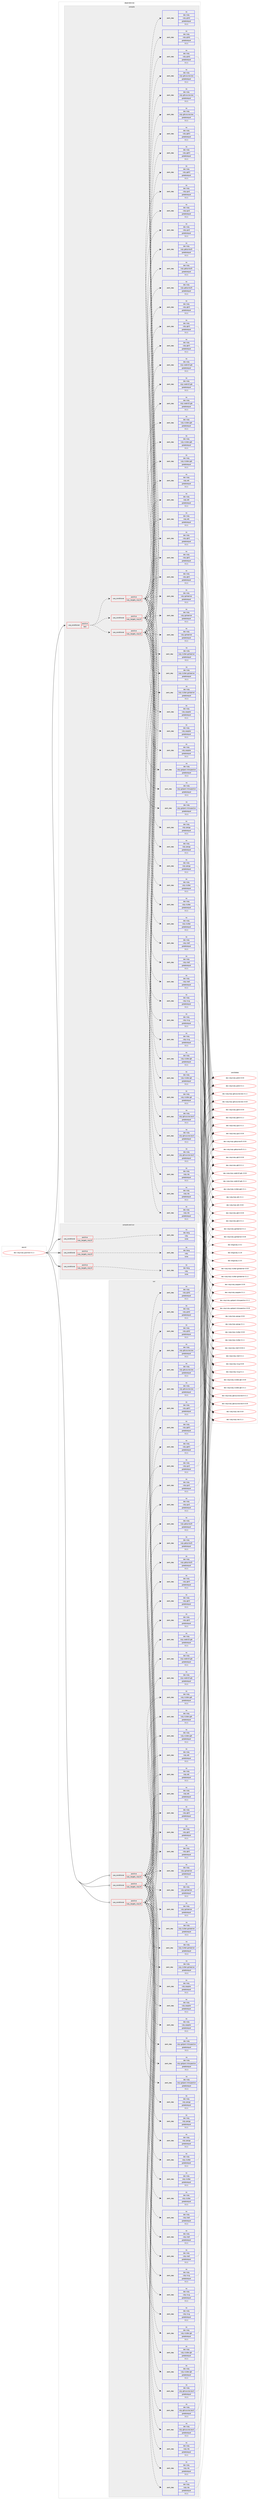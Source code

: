 digraph prolog {

# *************
# Graph options
# *************

newrank=true;
concentrate=true;
compound=true;
graph [rankdir=LR,fontname=Helvetica,fontsize=10,ranksep=1.5];#, ranksep=2.5, nodesep=0.2];
edge  [arrowhead=vee];
node  [fontname=Helvetica,fontsize=10];

# **********
# The ebuild
# **********

subgraph cluster_leftcol {
color=gray;
rank=same;
label=<<i>ebuild</i>>;
id [label="dev-ruby/ruby-gnome2-3.1.1", color=red, width=4, href="../dev-ruby/ruby-gnome2-3.1.1.svg"];
}

# ****************
# The dependencies
# ****************

subgraph cluster_midcol {
color=gray;
label=<<i>dependencies</i>>;
subgraph cluster_compile {
fillcolor="#eeeeee";
style=filled;
label=<<i>compile</i>>;
subgraph cond71024 {
dependency266640 [label=<<TABLE BORDER="0" CELLBORDER="1" CELLSPACING="0" CELLPADDING="4"><TR><TD ROWSPAN="3" CELLPADDING="10">use_conditional</TD></TR><TR><TD>positive</TD></TR><TR><TD>test</TD></TR></TABLE>>, shape=none, color=red];
subgraph cond71025 {
dependency266641 [label=<<TABLE BORDER="0" CELLBORDER="1" CELLSPACING="0" CELLPADDING="4"><TR><TD ROWSPAN="3" CELLPADDING="10">use_conditional</TD></TR><TR><TD>positive</TD></TR><TR><TD>ruby_targets_ruby22</TD></TR></TABLE>>, shape=none, color=red];
subgraph pack191502 {
dependency266642 [label=<<TABLE BORDER="0" CELLBORDER="1" CELLSPACING="0" CELLPADDING="4" WIDTH="220"><TR><TD ROWSPAN="6" CELLPADDING="30">pack_dep</TD></TR><TR><TD WIDTH="110">no</TD></TR><TR><TD>dev-ruby</TD></TR><TR><TD>ruby-atk</TD></TR><TR><TD>greaterequal</TD></TR><TR><TD>3.1.1</TD></TR></TABLE>>, shape=none, color=blue];
}
dependency266641:e -> dependency266642:w [weight=20,style="dashed",arrowhead="vee"];
subgraph pack191503 {
dependency266643 [label=<<TABLE BORDER="0" CELLBORDER="1" CELLSPACING="0" CELLPADDING="4" WIDTH="220"><TR><TD ROWSPAN="6" CELLPADDING="30">pack_dep</TD></TR><TR><TD WIDTH="110">no</TD></TR><TR><TD>dev-ruby</TD></TR><TR><TD>ruby-clutter</TD></TR><TR><TD>greaterequal</TD></TR><TR><TD>3.1.1</TD></TR></TABLE>>, shape=none, color=blue];
}
dependency266641:e -> dependency266643:w [weight=20,style="dashed",arrowhead="vee"];
subgraph pack191504 {
dependency266644 [label=<<TABLE BORDER="0" CELLBORDER="1" CELLSPACING="0" CELLPADDING="4" WIDTH="220"><TR><TD ROWSPAN="6" CELLPADDING="30">pack_dep</TD></TR><TR><TD WIDTH="110">no</TD></TR><TR><TD>dev-ruby</TD></TR><TR><TD>ruby-clutter-gstreamer</TD></TR><TR><TD>greaterequal</TD></TR><TR><TD>3.1.1</TD></TR></TABLE>>, shape=none, color=blue];
}
dependency266641:e -> dependency266644:w [weight=20,style="dashed",arrowhead="vee"];
subgraph pack191505 {
dependency266645 [label=<<TABLE BORDER="0" CELLBORDER="1" CELLSPACING="0" CELLPADDING="4" WIDTH="220"><TR><TD ROWSPAN="6" CELLPADDING="30">pack_dep</TD></TR><TR><TD WIDTH="110">no</TD></TR><TR><TD>dev-ruby</TD></TR><TR><TD>ruby-clutter-gdk</TD></TR><TR><TD>greaterequal</TD></TR><TR><TD>3.1.1</TD></TR></TABLE>>, shape=none, color=blue];
}
dependency266641:e -> dependency266645:w [weight=20,style="dashed",arrowhead="vee"];
subgraph pack191506 {
dependency266646 [label=<<TABLE BORDER="0" CELLBORDER="1" CELLSPACING="0" CELLPADDING="4" WIDTH="220"><TR><TD ROWSPAN="6" CELLPADDING="30">pack_dep</TD></TR><TR><TD WIDTH="110">no</TD></TR><TR><TD>dev-ruby</TD></TR><TR><TD>ruby-clutter-gtk</TD></TR><TR><TD>greaterequal</TD></TR><TR><TD>3.1.1</TD></TR></TABLE>>, shape=none, color=blue];
}
dependency266641:e -> dependency266646:w [weight=20,style="dashed",arrowhead="vee"];
subgraph pack191507 {
dependency266647 [label=<<TABLE BORDER="0" CELLBORDER="1" CELLSPACING="0" CELLPADDING="4" WIDTH="220"><TR><TD ROWSPAN="6" CELLPADDING="30">pack_dep</TD></TR><TR><TD WIDTH="110">no</TD></TR><TR><TD>dev-ruby</TD></TR><TR><TD>ruby-gdkpixbuf2</TD></TR><TR><TD>greaterequal</TD></TR><TR><TD>3.1.1</TD></TR></TABLE>>, shape=none, color=blue];
}
dependency266641:e -> dependency266647:w [weight=20,style="dashed",arrowhead="vee"];
subgraph pack191508 {
dependency266648 [label=<<TABLE BORDER="0" CELLBORDER="1" CELLSPACING="0" CELLPADDING="4" WIDTH="220"><TR><TD ROWSPAN="6" CELLPADDING="30">pack_dep</TD></TR><TR><TD WIDTH="110">no</TD></TR><TR><TD>dev-ruby</TD></TR><TR><TD>ruby-gdk3</TD></TR><TR><TD>greaterequal</TD></TR><TR><TD>3.1.1</TD></TR></TABLE>>, shape=none, color=blue];
}
dependency266641:e -> dependency266648:w [weight=20,style="dashed",arrowhead="vee"];
subgraph pack191509 {
dependency266649 [label=<<TABLE BORDER="0" CELLBORDER="1" CELLSPACING="0" CELLPADDING="4" WIDTH="220"><TR><TD ROWSPAN="6" CELLPADDING="30">pack_dep</TD></TR><TR><TD WIDTH="110">no</TD></TR><TR><TD>dev-ruby</TD></TR><TR><TD>ruby-gio2</TD></TR><TR><TD>greaterequal</TD></TR><TR><TD>3.1.1</TD></TR></TABLE>>, shape=none, color=blue];
}
dependency266641:e -> dependency266649:w [weight=20,style="dashed",arrowhead="vee"];
subgraph pack191510 {
dependency266650 [label=<<TABLE BORDER="0" CELLBORDER="1" CELLSPACING="0" CELLPADDING="4" WIDTH="220"><TR><TD ROWSPAN="6" CELLPADDING="30">pack_dep</TD></TR><TR><TD WIDTH="110">no</TD></TR><TR><TD>dev-ruby</TD></TR><TR><TD>ruby-glib2</TD></TR><TR><TD>greaterequal</TD></TR><TR><TD>3.1.1</TD></TR></TABLE>>, shape=none, color=blue];
}
dependency266641:e -> dependency266650:w [weight=20,style="dashed",arrowhead="vee"];
subgraph pack191511 {
dependency266651 [label=<<TABLE BORDER="0" CELLBORDER="1" CELLSPACING="0" CELLPADDING="4" WIDTH="220"><TR><TD ROWSPAN="6" CELLPADDING="30">pack_dep</TD></TR><TR><TD WIDTH="110">no</TD></TR><TR><TD>dev-ruby</TD></TR><TR><TD>ruby-gobject-introspection</TD></TR><TR><TD>greaterequal</TD></TR><TR><TD>3.1.1</TD></TR></TABLE>>, shape=none, color=blue];
}
dependency266641:e -> dependency266651:w [weight=20,style="dashed",arrowhead="vee"];
subgraph pack191512 {
dependency266652 [label=<<TABLE BORDER="0" CELLBORDER="1" CELLSPACING="0" CELLPADDING="4" WIDTH="220"><TR><TD ROWSPAN="6" CELLPADDING="30">pack_dep</TD></TR><TR><TD WIDTH="110">no</TD></TR><TR><TD>dev-ruby</TD></TR><TR><TD>ruby-gstreamer</TD></TR><TR><TD>greaterequal</TD></TR><TR><TD>3.1.1</TD></TR></TABLE>>, shape=none, color=blue];
}
dependency266641:e -> dependency266652:w [weight=20,style="dashed",arrowhead="vee"];
subgraph pack191513 {
dependency266653 [label=<<TABLE BORDER="0" CELLBORDER="1" CELLSPACING="0" CELLPADDING="4" WIDTH="220"><TR><TD ROWSPAN="6" CELLPADDING="30">pack_dep</TD></TR><TR><TD WIDTH="110">no</TD></TR><TR><TD>dev-ruby</TD></TR><TR><TD>ruby-gtk2</TD></TR><TR><TD>greaterequal</TD></TR><TR><TD>3.1.1</TD></TR></TABLE>>, shape=none, color=blue];
}
dependency266641:e -> dependency266653:w [weight=20,style="dashed",arrowhead="vee"];
subgraph pack191514 {
dependency266654 [label=<<TABLE BORDER="0" CELLBORDER="1" CELLSPACING="0" CELLPADDING="4" WIDTH="220"><TR><TD ROWSPAN="6" CELLPADDING="30">pack_dep</TD></TR><TR><TD WIDTH="110">no</TD></TR><TR><TD>dev-ruby</TD></TR><TR><TD>ruby-gtk3</TD></TR><TR><TD>greaterequal</TD></TR><TR><TD>3.1.1</TD></TR></TABLE>>, shape=none, color=blue];
}
dependency266641:e -> dependency266654:w [weight=20,style="dashed",arrowhead="vee"];
subgraph pack191515 {
dependency266655 [label=<<TABLE BORDER="0" CELLBORDER="1" CELLSPACING="0" CELLPADDING="4" WIDTH="220"><TR><TD ROWSPAN="6" CELLPADDING="30">pack_dep</TD></TR><TR><TD WIDTH="110">no</TD></TR><TR><TD>dev-ruby</TD></TR><TR><TD>ruby-gtksourceview</TD></TR><TR><TD>greaterequal</TD></TR><TR><TD>3.1.1</TD></TR></TABLE>>, shape=none, color=blue];
}
dependency266641:e -> dependency266655:w [weight=20,style="dashed",arrowhead="vee"];
subgraph pack191516 {
dependency266656 [label=<<TABLE BORDER="0" CELLBORDER="1" CELLSPACING="0" CELLPADDING="4" WIDTH="220"><TR><TD ROWSPAN="6" CELLPADDING="30">pack_dep</TD></TR><TR><TD WIDTH="110">no</TD></TR><TR><TD>dev-ruby</TD></TR><TR><TD>ruby-gtksourceview3</TD></TR><TR><TD>greaterequal</TD></TR><TR><TD>3.1.1</TD></TR></TABLE>>, shape=none, color=blue];
}
dependency266641:e -> dependency266656:w [weight=20,style="dashed",arrowhead="vee"];
subgraph pack191517 {
dependency266657 [label=<<TABLE BORDER="0" CELLBORDER="1" CELLSPACING="0" CELLPADDING="4" WIDTH="220"><TR><TD ROWSPAN="6" CELLPADDING="30">pack_dep</TD></TR><TR><TD WIDTH="110">no</TD></TR><TR><TD>dev-ruby</TD></TR><TR><TD>ruby-pango</TD></TR><TR><TD>greaterequal</TD></TR><TR><TD>3.1.1</TD></TR></TABLE>>, shape=none, color=blue];
}
dependency266641:e -> dependency266657:w [weight=20,style="dashed",arrowhead="vee"];
subgraph pack191518 {
dependency266658 [label=<<TABLE BORDER="0" CELLBORDER="1" CELLSPACING="0" CELLPADDING="4" WIDTH="220"><TR><TD ROWSPAN="6" CELLPADDING="30">pack_dep</TD></TR><TR><TD WIDTH="110">no</TD></TR><TR><TD>dev-ruby</TD></TR><TR><TD>ruby-poppler</TD></TR><TR><TD>greaterequal</TD></TR><TR><TD>3.1.1</TD></TR></TABLE>>, shape=none, color=blue];
}
dependency266641:e -> dependency266658:w [weight=20,style="dashed",arrowhead="vee"];
subgraph pack191519 {
dependency266659 [label=<<TABLE BORDER="0" CELLBORDER="1" CELLSPACING="0" CELLPADDING="4" WIDTH="220"><TR><TD ROWSPAN="6" CELLPADDING="30">pack_dep</TD></TR><TR><TD WIDTH="110">no</TD></TR><TR><TD>dev-ruby</TD></TR><TR><TD>ruby-rsvg</TD></TR><TR><TD>greaterequal</TD></TR><TR><TD>3.1.1</TD></TR></TABLE>>, shape=none, color=blue];
}
dependency266641:e -> dependency266659:w [weight=20,style="dashed",arrowhead="vee"];
subgraph pack191520 {
dependency266660 [label=<<TABLE BORDER="0" CELLBORDER="1" CELLSPACING="0" CELLPADDING="4" WIDTH="220"><TR><TD ROWSPAN="6" CELLPADDING="30">pack_dep</TD></TR><TR><TD WIDTH="110">no</TD></TR><TR><TD>dev-ruby</TD></TR><TR><TD>ruby-vte</TD></TR><TR><TD>greaterequal</TD></TR><TR><TD>3.1.1</TD></TR></TABLE>>, shape=none, color=blue];
}
dependency266641:e -> dependency266660:w [weight=20,style="dashed",arrowhead="vee"];
subgraph pack191521 {
dependency266661 [label=<<TABLE BORDER="0" CELLBORDER="1" CELLSPACING="0" CELLPADDING="4" WIDTH="220"><TR><TD ROWSPAN="6" CELLPADDING="30">pack_dep</TD></TR><TR><TD WIDTH="110">no</TD></TR><TR><TD>dev-ruby</TD></TR><TR><TD>ruby-vte3</TD></TR><TR><TD>greaterequal</TD></TR><TR><TD>3.1.1</TD></TR></TABLE>>, shape=none, color=blue];
}
dependency266641:e -> dependency266661:w [weight=20,style="dashed",arrowhead="vee"];
subgraph pack191522 {
dependency266662 [label=<<TABLE BORDER="0" CELLBORDER="1" CELLSPACING="0" CELLPADDING="4" WIDTH="220"><TR><TD ROWSPAN="6" CELLPADDING="30">pack_dep</TD></TR><TR><TD WIDTH="110">no</TD></TR><TR><TD>dev-ruby</TD></TR><TR><TD>ruby-webkit2-gtk</TD></TR><TR><TD>greaterequal</TD></TR><TR><TD>3.1.1</TD></TR></TABLE>>, shape=none, color=blue];
}
dependency266641:e -> dependency266662:w [weight=20,style="dashed",arrowhead="vee"];
}
dependency266640:e -> dependency266641:w [weight=20,style="dashed",arrowhead="vee"];
subgraph cond71026 {
dependency266663 [label=<<TABLE BORDER="0" CELLBORDER="1" CELLSPACING="0" CELLPADDING="4"><TR><TD ROWSPAN="3" CELLPADDING="10">use_conditional</TD></TR><TR><TD>positive</TD></TR><TR><TD>ruby_targets_ruby23</TD></TR></TABLE>>, shape=none, color=red];
subgraph pack191523 {
dependency266664 [label=<<TABLE BORDER="0" CELLBORDER="1" CELLSPACING="0" CELLPADDING="4" WIDTH="220"><TR><TD ROWSPAN="6" CELLPADDING="30">pack_dep</TD></TR><TR><TD WIDTH="110">no</TD></TR><TR><TD>dev-ruby</TD></TR><TR><TD>ruby-atk</TD></TR><TR><TD>greaterequal</TD></TR><TR><TD>3.1.1</TD></TR></TABLE>>, shape=none, color=blue];
}
dependency266663:e -> dependency266664:w [weight=20,style="dashed",arrowhead="vee"];
subgraph pack191524 {
dependency266665 [label=<<TABLE BORDER="0" CELLBORDER="1" CELLSPACING="0" CELLPADDING="4" WIDTH="220"><TR><TD ROWSPAN="6" CELLPADDING="30">pack_dep</TD></TR><TR><TD WIDTH="110">no</TD></TR><TR><TD>dev-ruby</TD></TR><TR><TD>ruby-clutter</TD></TR><TR><TD>greaterequal</TD></TR><TR><TD>3.1.1</TD></TR></TABLE>>, shape=none, color=blue];
}
dependency266663:e -> dependency266665:w [weight=20,style="dashed",arrowhead="vee"];
subgraph pack191525 {
dependency266666 [label=<<TABLE BORDER="0" CELLBORDER="1" CELLSPACING="0" CELLPADDING="4" WIDTH="220"><TR><TD ROWSPAN="6" CELLPADDING="30">pack_dep</TD></TR><TR><TD WIDTH="110">no</TD></TR><TR><TD>dev-ruby</TD></TR><TR><TD>ruby-clutter-gstreamer</TD></TR><TR><TD>greaterequal</TD></TR><TR><TD>3.1.1</TD></TR></TABLE>>, shape=none, color=blue];
}
dependency266663:e -> dependency266666:w [weight=20,style="dashed",arrowhead="vee"];
subgraph pack191526 {
dependency266667 [label=<<TABLE BORDER="0" CELLBORDER="1" CELLSPACING="0" CELLPADDING="4" WIDTH="220"><TR><TD ROWSPAN="6" CELLPADDING="30">pack_dep</TD></TR><TR><TD WIDTH="110">no</TD></TR><TR><TD>dev-ruby</TD></TR><TR><TD>ruby-clutter-gdk</TD></TR><TR><TD>greaterequal</TD></TR><TR><TD>3.1.1</TD></TR></TABLE>>, shape=none, color=blue];
}
dependency266663:e -> dependency266667:w [weight=20,style="dashed",arrowhead="vee"];
subgraph pack191527 {
dependency266668 [label=<<TABLE BORDER="0" CELLBORDER="1" CELLSPACING="0" CELLPADDING="4" WIDTH="220"><TR><TD ROWSPAN="6" CELLPADDING="30">pack_dep</TD></TR><TR><TD WIDTH="110">no</TD></TR><TR><TD>dev-ruby</TD></TR><TR><TD>ruby-clutter-gtk</TD></TR><TR><TD>greaterequal</TD></TR><TR><TD>3.1.1</TD></TR></TABLE>>, shape=none, color=blue];
}
dependency266663:e -> dependency266668:w [weight=20,style="dashed",arrowhead="vee"];
subgraph pack191528 {
dependency266669 [label=<<TABLE BORDER="0" CELLBORDER="1" CELLSPACING="0" CELLPADDING="4" WIDTH="220"><TR><TD ROWSPAN="6" CELLPADDING="30">pack_dep</TD></TR><TR><TD WIDTH="110">no</TD></TR><TR><TD>dev-ruby</TD></TR><TR><TD>ruby-gdkpixbuf2</TD></TR><TR><TD>greaterequal</TD></TR><TR><TD>3.1.1</TD></TR></TABLE>>, shape=none, color=blue];
}
dependency266663:e -> dependency266669:w [weight=20,style="dashed",arrowhead="vee"];
subgraph pack191529 {
dependency266670 [label=<<TABLE BORDER="0" CELLBORDER="1" CELLSPACING="0" CELLPADDING="4" WIDTH="220"><TR><TD ROWSPAN="6" CELLPADDING="30">pack_dep</TD></TR><TR><TD WIDTH="110">no</TD></TR><TR><TD>dev-ruby</TD></TR><TR><TD>ruby-gdk3</TD></TR><TR><TD>greaterequal</TD></TR><TR><TD>3.1.1</TD></TR></TABLE>>, shape=none, color=blue];
}
dependency266663:e -> dependency266670:w [weight=20,style="dashed",arrowhead="vee"];
subgraph pack191530 {
dependency266671 [label=<<TABLE BORDER="0" CELLBORDER="1" CELLSPACING="0" CELLPADDING="4" WIDTH="220"><TR><TD ROWSPAN="6" CELLPADDING="30">pack_dep</TD></TR><TR><TD WIDTH="110">no</TD></TR><TR><TD>dev-ruby</TD></TR><TR><TD>ruby-gio2</TD></TR><TR><TD>greaterequal</TD></TR><TR><TD>3.1.1</TD></TR></TABLE>>, shape=none, color=blue];
}
dependency266663:e -> dependency266671:w [weight=20,style="dashed",arrowhead="vee"];
subgraph pack191531 {
dependency266672 [label=<<TABLE BORDER="0" CELLBORDER="1" CELLSPACING="0" CELLPADDING="4" WIDTH="220"><TR><TD ROWSPAN="6" CELLPADDING="30">pack_dep</TD></TR><TR><TD WIDTH="110">no</TD></TR><TR><TD>dev-ruby</TD></TR><TR><TD>ruby-glib2</TD></TR><TR><TD>greaterequal</TD></TR><TR><TD>3.1.1</TD></TR></TABLE>>, shape=none, color=blue];
}
dependency266663:e -> dependency266672:w [weight=20,style="dashed",arrowhead="vee"];
subgraph pack191532 {
dependency266673 [label=<<TABLE BORDER="0" CELLBORDER="1" CELLSPACING="0" CELLPADDING="4" WIDTH="220"><TR><TD ROWSPAN="6" CELLPADDING="30">pack_dep</TD></TR><TR><TD WIDTH="110">no</TD></TR><TR><TD>dev-ruby</TD></TR><TR><TD>ruby-gobject-introspection</TD></TR><TR><TD>greaterequal</TD></TR><TR><TD>3.1.1</TD></TR></TABLE>>, shape=none, color=blue];
}
dependency266663:e -> dependency266673:w [weight=20,style="dashed",arrowhead="vee"];
subgraph pack191533 {
dependency266674 [label=<<TABLE BORDER="0" CELLBORDER="1" CELLSPACING="0" CELLPADDING="4" WIDTH="220"><TR><TD ROWSPAN="6" CELLPADDING="30">pack_dep</TD></TR><TR><TD WIDTH="110">no</TD></TR><TR><TD>dev-ruby</TD></TR><TR><TD>ruby-gstreamer</TD></TR><TR><TD>greaterequal</TD></TR><TR><TD>3.1.1</TD></TR></TABLE>>, shape=none, color=blue];
}
dependency266663:e -> dependency266674:w [weight=20,style="dashed",arrowhead="vee"];
subgraph pack191534 {
dependency266675 [label=<<TABLE BORDER="0" CELLBORDER="1" CELLSPACING="0" CELLPADDING="4" WIDTH="220"><TR><TD ROWSPAN="6" CELLPADDING="30">pack_dep</TD></TR><TR><TD WIDTH="110">no</TD></TR><TR><TD>dev-ruby</TD></TR><TR><TD>ruby-gtk2</TD></TR><TR><TD>greaterequal</TD></TR><TR><TD>3.1.1</TD></TR></TABLE>>, shape=none, color=blue];
}
dependency266663:e -> dependency266675:w [weight=20,style="dashed",arrowhead="vee"];
subgraph pack191535 {
dependency266676 [label=<<TABLE BORDER="0" CELLBORDER="1" CELLSPACING="0" CELLPADDING="4" WIDTH="220"><TR><TD ROWSPAN="6" CELLPADDING="30">pack_dep</TD></TR><TR><TD WIDTH="110">no</TD></TR><TR><TD>dev-ruby</TD></TR><TR><TD>ruby-gtk3</TD></TR><TR><TD>greaterequal</TD></TR><TR><TD>3.1.1</TD></TR></TABLE>>, shape=none, color=blue];
}
dependency266663:e -> dependency266676:w [weight=20,style="dashed",arrowhead="vee"];
subgraph pack191536 {
dependency266677 [label=<<TABLE BORDER="0" CELLBORDER="1" CELLSPACING="0" CELLPADDING="4" WIDTH="220"><TR><TD ROWSPAN="6" CELLPADDING="30">pack_dep</TD></TR><TR><TD WIDTH="110">no</TD></TR><TR><TD>dev-ruby</TD></TR><TR><TD>ruby-gtksourceview</TD></TR><TR><TD>greaterequal</TD></TR><TR><TD>3.1.1</TD></TR></TABLE>>, shape=none, color=blue];
}
dependency266663:e -> dependency266677:w [weight=20,style="dashed",arrowhead="vee"];
subgraph pack191537 {
dependency266678 [label=<<TABLE BORDER="0" CELLBORDER="1" CELLSPACING="0" CELLPADDING="4" WIDTH="220"><TR><TD ROWSPAN="6" CELLPADDING="30">pack_dep</TD></TR><TR><TD WIDTH="110">no</TD></TR><TR><TD>dev-ruby</TD></TR><TR><TD>ruby-gtksourceview3</TD></TR><TR><TD>greaterequal</TD></TR><TR><TD>3.1.1</TD></TR></TABLE>>, shape=none, color=blue];
}
dependency266663:e -> dependency266678:w [weight=20,style="dashed",arrowhead="vee"];
subgraph pack191538 {
dependency266679 [label=<<TABLE BORDER="0" CELLBORDER="1" CELLSPACING="0" CELLPADDING="4" WIDTH="220"><TR><TD ROWSPAN="6" CELLPADDING="30">pack_dep</TD></TR><TR><TD WIDTH="110">no</TD></TR><TR><TD>dev-ruby</TD></TR><TR><TD>ruby-pango</TD></TR><TR><TD>greaterequal</TD></TR><TR><TD>3.1.1</TD></TR></TABLE>>, shape=none, color=blue];
}
dependency266663:e -> dependency266679:w [weight=20,style="dashed",arrowhead="vee"];
subgraph pack191539 {
dependency266680 [label=<<TABLE BORDER="0" CELLBORDER="1" CELLSPACING="0" CELLPADDING="4" WIDTH="220"><TR><TD ROWSPAN="6" CELLPADDING="30">pack_dep</TD></TR><TR><TD WIDTH="110">no</TD></TR><TR><TD>dev-ruby</TD></TR><TR><TD>ruby-poppler</TD></TR><TR><TD>greaterequal</TD></TR><TR><TD>3.1.1</TD></TR></TABLE>>, shape=none, color=blue];
}
dependency266663:e -> dependency266680:w [weight=20,style="dashed",arrowhead="vee"];
subgraph pack191540 {
dependency266681 [label=<<TABLE BORDER="0" CELLBORDER="1" CELLSPACING="0" CELLPADDING="4" WIDTH="220"><TR><TD ROWSPAN="6" CELLPADDING="30">pack_dep</TD></TR><TR><TD WIDTH="110">no</TD></TR><TR><TD>dev-ruby</TD></TR><TR><TD>ruby-rsvg</TD></TR><TR><TD>greaterequal</TD></TR><TR><TD>3.1.1</TD></TR></TABLE>>, shape=none, color=blue];
}
dependency266663:e -> dependency266681:w [weight=20,style="dashed",arrowhead="vee"];
subgraph pack191541 {
dependency266682 [label=<<TABLE BORDER="0" CELLBORDER="1" CELLSPACING="0" CELLPADDING="4" WIDTH="220"><TR><TD ROWSPAN="6" CELLPADDING="30">pack_dep</TD></TR><TR><TD WIDTH="110">no</TD></TR><TR><TD>dev-ruby</TD></TR><TR><TD>ruby-vte</TD></TR><TR><TD>greaterequal</TD></TR><TR><TD>3.1.1</TD></TR></TABLE>>, shape=none, color=blue];
}
dependency266663:e -> dependency266682:w [weight=20,style="dashed",arrowhead="vee"];
subgraph pack191542 {
dependency266683 [label=<<TABLE BORDER="0" CELLBORDER="1" CELLSPACING="0" CELLPADDING="4" WIDTH="220"><TR><TD ROWSPAN="6" CELLPADDING="30">pack_dep</TD></TR><TR><TD WIDTH="110">no</TD></TR><TR><TD>dev-ruby</TD></TR><TR><TD>ruby-vte3</TD></TR><TR><TD>greaterequal</TD></TR><TR><TD>3.1.1</TD></TR></TABLE>>, shape=none, color=blue];
}
dependency266663:e -> dependency266683:w [weight=20,style="dashed",arrowhead="vee"];
subgraph pack191543 {
dependency266684 [label=<<TABLE BORDER="0" CELLBORDER="1" CELLSPACING="0" CELLPADDING="4" WIDTH="220"><TR><TD ROWSPAN="6" CELLPADDING="30">pack_dep</TD></TR><TR><TD WIDTH="110">no</TD></TR><TR><TD>dev-ruby</TD></TR><TR><TD>ruby-webkit2-gtk</TD></TR><TR><TD>greaterequal</TD></TR><TR><TD>3.1.1</TD></TR></TABLE>>, shape=none, color=blue];
}
dependency266663:e -> dependency266684:w [weight=20,style="dashed",arrowhead="vee"];
}
dependency266640:e -> dependency266663:w [weight=20,style="dashed",arrowhead="vee"];
subgraph cond71027 {
dependency266685 [label=<<TABLE BORDER="0" CELLBORDER="1" CELLSPACING="0" CELLPADDING="4"><TR><TD ROWSPAN="3" CELLPADDING="10">use_conditional</TD></TR><TR><TD>positive</TD></TR><TR><TD>ruby_targets_ruby24</TD></TR></TABLE>>, shape=none, color=red];
subgraph pack191544 {
dependency266686 [label=<<TABLE BORDER="0" CELLBORDER="1" CELLSPACING="0" CELLPADDING="4" WIDTH="220"><TR><TD ROWSPAN="6" CELLPADDING="30">pack_dep</TD></TR><TR><TD WIDTH="110">no</TD></TR><TR><TD>dev-ruby</TD></TR><TR><TD>ruby-atk</TD></TR><TR><TD>greaterequal</TD></TR><TR><TD>3.1.1</TD></TR></TABLE>>, shape=none, color=blue];
}
dependency266685:e -> dependency266686:w [weight=20,style="dashed",arrowhead="vee"];
subgraph pack191545 {
dependency266687 [label=<<TABLE BORDER="0" CELLBORDER="1" CELLSPACING="0" CELLPADDING="4" WIDTH="220"><TR><TD ROWSPAN="6" CELLPADDING="30">pack_dep</TD></TR><TR><TD WIDTH="110">no</TD></TR><TR><TD>dev-ruby</TD></TR><TR><TD>ruby-clutter</TD></TR><TR><TD>greaterequal</TD></TR><TR><TD>3.1.1</TD></TR></TABLE>>, shape=none, color=blue];
}
dependency266685:e -> dependency266687:w [weight=20,style="dashed",arrowhead="vee"];
subgraph pack191546 {
dependency266688 [label=<<TABLE BORDER="0" CELLBORDER="1" CELLSPACING="0" CELLPADDING="4" WIDTH="220"><TR><TD ROWSPAN="6" CELLPADDING="30">pack_dep</TD></TR><TR><TD WIDTH="110">no</TD></TR><TR><TD>dev-ruby</TD></TR><TR><TD>ruby-clutter-gstreamer</TD></TR><TR><TD>greaterequal</TD></TR><TR><TD>3.1.1</TD></TR></TABLE>>, shape=none, color=blue];
}
dependency266685:e -> dependency266688:w [weight=20,style="dashed",arrowhead="vee"];
subgraph pack191547 {
dependency266689 [label=<<TABLE BORDER="0" CELLBORDER="1" CELLSPACING="0" CELLPADDING="4" WIDTH="220"><TR><TD ROWSPAN="6" CELLPADDING="30">pack_dep</TD></TR><TR><TD WIDTH="110">no</TD></TR><TR><TD>dev-ruby</TD></TR><TR><TD>ruby-clutter-gdk</TD></TR><TR><TD>greaterequal</TD></TR><TR><TD>3.1.1</TD></TR></TABLE>>, shape=none, color=blue];
}
dependency266685:e -> dependency266689:w [weight=20,style="dashed",arrowhead="vee"];
subgraph pack191548 {
dependency266690 [label=<<TABLE BORDER="0" CELLBORDER="1" CELLSPACING="0" CELLPADDING="4" WIDTH="220"><TR><TD ROWSPAN="6" CELLPADDING="30">pack_dep</TD></TR><TR><TD WIDTH="110">no</TD></TR><TR><TD>dev-ruby</TD></TR><TR><TD>ruby-clutter-gtk</TD></TR><TR><TD>greaterequal</TD></TR><TR><TD>3.1.1</TD></TR></TABLE>>, shape=none, color=blue];
}
dependency266685:e -> dependency266690:w [weight=20,style="dashed",arrowhead="vee"];
subgraph pack191549 {
dependency266691 [label=<<TABLE BORDER="0" CELLBORDER="1" CELLSPACING="0" CELLPADDING="4" WIDTH="220"><TR><TD ROWSPAN="6" CELLPADDING="30">pack_dep</TD></TR><TR><TD WIDTH="110">no</TD></TR><TR><TD>dev-ruby</TD></TR><TR><TD>ruby-gdkpixbuf2</TD></TR><TR><TD>greaterequal</TD></TR><TR><TD>3.1.1</TD></TR></TABLE>>, shape=none, color=blue];
}
dependency266685:e -> dependency266691:w [weight=20,style="dashed",arrowhead="vee"];
subgraph pack191550 {
dependency266692 [label=<<TABLE BORDER="0" CELLBORDER="1" CELLSPACING="0" CELLPADDING="4" WIDTH="220"><TR><TD ROWSPAN="6" CELLPADDING="30">pack_dep</TD></TR><TR><TD WIDTH="110">no</TD></TR><TR><TD>dev-ruby</TD></TR><TR><TD>ruby-gdk3</TD></TR><TR><TD>greaterequal</TD></TR><TR><TD>3.1.1</TD></TR></TABLE>>, shape=none, color=blue];
}
dependency266685:e -> dependency266692:w [weight=20,style="dashed",arrowhead="vee"];
subgraph pack191551 {
dependency266693 [label=<<TABLE BORDER="0" CELLBORDER="1" CELLSPACING="0" CELLPADDING="4" WIDTH="220"><TR><TD ROWSPAN="6" CELLPADDING="30">pack_dep</TD></TR><TR><TD WIDTH="110">no</TD></TR><TR><TD>dev-ruby</TD></TR><TR><TD>ruby-gio2</TD></TR><TR><TD>greaterequal</TD></TR><TR><TD>3.1.1</TD></TR></TABLE>>, shape=none, color=blue];
}
dependency266685:e -> dependency266693:w [weight=20,style="dashed",arrowhead="vee"];
subgraph pack191552 {
dependency266694 [label=<<TABLE BORDER="0" CELLBORDER="1" CELLSPACING="0" CELLPADDING="4" WIDTH="220"><TR><TD ROWSPAN="6" CELLPADDING="30">pack_dep</TD></TR><TR><TD WIDTH="110">no</TD></TR><TR><TD>dev-ruby</TD></TR><TR><TD>ruby-glib2</TD></TR><TR><TD>greaterequal</TD></TR><TR><TD>3.1.1</TD></TR></TABLE>>, shape=none, color=blue];
}
dependency266685:e -> dependency266694:w [weight=20,style="dashed",arrowhead="vee"];
subgraph pack191553 {
dependency266695 [label=<<TABLE BORDER="0" CELLBORDER="1" CELLSPACING="0" CELLPADDING="4" WIDTH="220"><TR><TD ROWSPAN="6" CELLPADDING="30">pack_dep</TD></TR><TR><TD WIDTH="110">no</TD></TR><TR><TD>dev-ruby</TD></TR><TR><TD>ruby-gobject-introspection</TD></TR><TR><TD>greaterequal</TD></TR><TR><TD>3.1.1</TD></TR></TABLE>>, shape=none, color=blue];
}
dependency266685:e -> dependency266695:w [weight=20,style="dashed",arrowhead="vee"];
subgraph pack191554 {
dependency266696 [label=<<TABLE BORDER="0" CELLBORDER="1" CELLSPACING="0" CELLPADDING="4" WIDTH="220"><TR><TD ROWSPAN="6" CELLPADDING="30">pack_dep</TD></TR><TR><TD WIDTH="110">no</TD></TR><TR><TD>dev-ruby</TD></TR><TR><TD>ruby-gstreamer</TD></TR><TR><TD>greaterequal</TD></TR><TR><TD>3.1.1</TD></TR></TABLE>>, shape=none, color=blue];
}
dependency266685:e -> dependency266696:w [weight=20,style="dashed",arrowhead="vee"];
subgraph pack191555 {
dependency266697 [label=<<TABLE BORDER="0" CELLBORDER="1" CELLSPACING="0" CELLPADDING="4" WIDTH="220"><TR><TD ROWSPAN="6" CELLPADDING="30">pack_dep</TD></TR><TR><TD WIDTH="110">no</TD></TR><TR><TD>dev-ruby</TD></TR><TR><TD>ruby-gtk2</TD></TR><TR><TD>greaterequal</TD></TR><TR><TD>3.1.1</TD></TR></TABLE>>, shape=none, color=blue];
}
dependency266685:e -> dependency266697:w [weight=20,style="dashed",arrowhead="vee"];
subgraph pack191556 {
dependency266698 [label=<<TABLE BORDER="0" CELLBORDER="1" CELLSPACING="0" CELLPADDING="4" WIDTH="220"><TR><TD ROWSPAN="6" CELLPADDING="30">pack_dep</TD></TR><TR><TD WIDTH="110">no</TD></TR><TR><TD>dev-ruby</TD></TR><TR><TD>ruby-gtk3</TD></TR><TR><TD>greaterequal</TD></TR><TR><TD>3.1.1</TD></TR></TABLE>>, shape=none, color=blue];
}
dependency266685:e -> dependency266698:w [weight=20,style="dashed",arrowhead="vee"];
subgraph pack191557 {
dependency266699 [label=<<TABLE BORDER="0" CELLBORDER="1" CELLSPACING="0" CELLPADDING="4" WIDTH="220"><TR><TD ROWSPAN="6" CELLPADDING="30">pack_dep</TD></TR><TR><TD WIDTH="110">no</TD></TR><TR><TD>dev-ruby</TD></TR><TR><TD>ruby-gtksourceview</TD></TR><TR><TD>greaterequal</TD></TR><TR><TD>3.1.1</TD></TR></TABLE>>, shape=none, color=blue];
}
dependency266685:e -> dependency266699:w [weight=20,style="dashed",arrowhead="vee"];
subgraph pack191558 {
dependency266700 [label=<<TABLE BORDER="0" CELLBORDER="1" CELLSPACING="0" CELLPADDING="4" WIDTH="220"><TR><TD ROWSPAN="6" CELLPADDING="30">pack_dep</TD></TR><TR><TD WIDTH="110">no</TD></TR><TR><TD>dev-ruby</TD></TR><TR><TD>ruby-gtksourceview3</TD></TR><TR><TD>greaterequal</TD></TR><TR><TD>3.1.1</TD></TR></TABLE>>, shape=none, color=blue];
}
dependency266685:e -> dependency266700:w [weight=20,style="dashed",arrowhead="vee"];
subgraph pack191559 {
dependency266701 [label=<<TABLE BORDER="0" CELLBORDER="1" CELLSPACING="0" CELLPADDING="4" WIDTH="220"><TR><TD ROWSPAN="6" CELLPADDING="30">pack_dep</TD></TR><TR><TD WIDTH="110">no</TD></TR><TR><TD>dev-ruby</TD></TR><TR><TD>ruby-pango</TD></TR><TR><TD>greaterequal</TD></TR><TR><TD>3.1.1</TD></TR></TABLE>>, shape=none, color=blue];
}
dependency266685:e -> dependency266701:w [weight=20,style="dashed",arrowhead="vee"];
subgraph pack191560 {
dependency266702 [label=<<TABLE BORDER="0" CELLBORDER="1" CELLSPACING="0" CELLPADDING="4" WIDTH="220"><TR><TD ROWSPAN="6" CELLPADDING="30">pack_dep</TD></TR><TR><TD WIDTH="110">no</TD></TR><TR><TD>dev-ruby</TD></TR><TR><TD>ruby-poppler</TD></TR><TR><TD>greaterequal</TD></TR><TR><TD>3.1.1</TD></TR></TABLE>>, shape=none, color=blue];
}
dependency266685:e -> dependency266702:w [weight=20,style="dashed",arrowhead="vee"];
subgraph pack191561 {
dependency266703 [label=<<TABLE BORDER="0" CELLBORDER="1" CELLSPACING="0" CELLPADDING="4" WIDTH="220"><TR><TD ROWSPAN="6" CELLPADDING="30">pack_dep</TD></TR><TR><TD WIDTH="110">no</TD></TR><TR><TD>dev-ruby</TD></TR><TR><TD>ruby-rsvg</TD></TR><TR><TD>greaterequal</TD></TR><TR><TD>3.1.1</TD></TR></TABLE>>, shape=none, color=blue];
}
dependency266685:e -> dependency266703:w [weight=20,style="dashed",arrowhead="vee"];
subgraph pack191562 {
dependency266704 [label=<<TABLE BORDER="0" CELLBORDER="1" CELLSPACING="0" CELLPADDING="4" WIDTH="220"><TR><TD ROWSPAN="6" CELLPADDING="30">pack_dep</TD></TR><TR><TD WIDTH="110">no</TD></TR><TR><TD>dev-ruby</TD></TR><TR><TD>ruby-vte</TD></TR><TR><TD>greaterequal</TD></TR><TR><TD>3.1.1</TD></TR></TABLE>>, shape=none, color=blue];
}
dependency266685:e -> dependency266704:w [weight=20,style="dashed",arrowhead="vee"];
subgraph pack191563 {
dependency266705 [label=<<TABLE BORDER="0" CELLBORDER="1" CELLSPACING="0" CELLPADDING="4" WIDTH="220"><TR><TD ROWSPAN="6" CELLPADDING="30">pack_dep</TD></TR><TR><TD WIDTH="110">no</TD></TR><TR><TD>dev-ruby</TD></TR><TR><TD>ruby-vte3</TD></TR><TR><TD>greaterequal</TD></TR><TR><TD>3.1.1</TD></TR></TABLE>>, shape=none, color=blue];
}
dependency266685:e -> dependency266705:w [weight=20,style="dashed",arrowhead="vee"];
subgraph pack191564 {
dependency266706 [label=<<TABLE BORDER="0" CELLBORDER="1" CELLSPACING="0" CELLPADDING="4" WIDTH="220"><TR><TD ROWSPAN="6" CELLPADDING="30">pack_dep</TD></TR><TR><TD WIDTH="110">no</TD></TR><TR><TD>dev-ruby</TD></TR><TR><TD>ruby-webkit2-gtk</TD></TR><TR><TD>greaterequal</TD></TR><TR><TD>3.1.1</TD></TR></TABLE>>, shape=none, color=blue];
}
dependency266685:e -> dependency266706:w [weight=20,style="dashed",arrowhead="vee"];
}
dependency266640:e -> dependency266685:w [weight=20,style="dashed",arrowhead="vee"];
}
id:e -> dependency266640:w [weight=20,style="solid",arrowhead="vee"];
}
subgraph cluster_compileandrun {
fillcolor="#eeeeee";
style=filled;
label=<<i>compile and run</i>>;
subgraph cond71028 {
dependency266707 [label=<<TABLE BORDER="0" CELLBORDER="1" CELLSPACING="0" CELLPADDING="4"><TR><TD ROWSPAN="3" CELLPADDING="10">use_conditional</TD></TR><TR><TD>positive</TD></TR><TR><TD>ruby_targets_ruby22</TD></TR></TABLE>>, shape=none, color=red];
subgraph pack191565 {
dependency266708 [label=<<TABLE BORDER="0" CELLBORDER="1" CELLSPACING="0" CELLPADDING="4" WIDTH="220"><TR><TD ROWSPAN="6" CELLPADDING="30">pack_dep</TD></TR><TR><TD WIDTH="110">no</TD></TR><TR><TD>dev-lang</TD></TR><TR><TD>ruby</TD></TR><TR><TD>none</TD></TR><TR><TD></TD></TR></TABLE>>, shape=none, color=blue];
}
dependency266707:e -> dependency266708:w [weight=20,style="dashed",arrowhead="vee"];
}
id:e -> dependency266707:w [weight=20,style="solid",arrowhead="odotvee"];
subgraph cond71029 {
dependency266709 [label=<<TABLE BORDER="0" CELLBORDER="1" CELLSPACING="0" CELLPADDING="4"><TR><TD ROWSPAN="3" CELLPADDING="10">use_conditional</TD></TR><TR><TD>positive</TD></TR><TR><TD>ruby_targets_ruby23</TD></TR></TABLE>>, shape=none, color=red];
subgraph pack191566 {
dependency266710 [label=<<TABLE BORDER="0" CELLBORDER="1" CELLSPACING="0" CELLPADDING="4" WIDTH="220"><TR><TD ROWSPAN="6" CELLPADDING="30">pack_dep</TD></TR><TR><TD WIDTH="110">no</TD></TR><TR><TD>dev-lang</TD></TR><TR><TD>ruby</TD></TR><TR><TD>none</TD></TR><TR><TD></TD></TR></TABLE>>, shape=none, color=blue];
}
dependency266709:e -> dependency266710:w [weight=20,style="dashed",arrowhead="vee"];
}
id:e -> dependency266709:w [weight=20,style="solid",arrowhead="odotvee"];
subgraph cond71030 {
dependency266711 [label=<<TABLE BORDER="0" CELLBORDER="1" CELLSPACING="0" CELLPADDING="4"><TR><TD ROWSPAN="3" CELLPADDING="10">use_conditional</TD></TR><TR><TD>positive</TD></TR><TR><TD>ruby_targets_ruby24</TD></TR></TABLE>>, shape=none, color=red];
subgraph pack191567 {
dependency266712 [label=<<TABLE BORDER="0" CELLBORDER="1" CELLSPACING="0" CELLPADDING="4" WIDTH="220"><TR><TD ROWSPAN="6" CELLPADDING="30">pack_dep</TD></TR><TR><TD WIDTH="110">no</TD></TR><TR><TD>dev-lang</TD></TR><TR><TD>ruby</TD></TR><TR><TD>none</TD></TR><TR><TD></TD></TR></TABLE>>, shape=none, color=blue];
}
dependency266711:e -> dependency266712:w [weight=20,style="dashed",arrowhead="vee"];
}
id:e -> dependency266711:w [weight=20,style="solid",arrowhead="odotvee"];
}
subgraph cluster_run {
fillcolor="#eeeeee";
style=filled;
label=<<i>run</i>>;
subgraph cond71031 {
dependency266713 [label=<<TABLE BORDER="0" CELLBORDER="1" CELLSPACING="0" CELLPADDING="4"><TR><TD ROWSPAN="3" CELLPADDING="10">use_conditional</TD></TR><TR><TD>positive</TD></TR><TR><TD>ruby_targets_ruby22</TD></TR></TABLE>>, shape=none, color=red];
subgraph pack191568 {
dependency266714 [label=<<TABLE BORDER="0" CELLBORDER="1" CELLSPACING="0" CELLPADDING="4" WIDTH="220"><TR><TD ROWSPAN="6" CELLPADDING="30">pack_dep</TD></TR><TR><TD WIDTH="110">no</TD></TR><TR><TD>dev-ruby</TD></TR><TR><TD>ruby-atk</TD></TR><TR><TD>greaterequal</TD></TR><TR><TD>3.1.1</TD></TR></TABLE>>, shape=none, color=blue];
}
dependency266713:e -> dependency266714:w [weight=20,style="dashed",arrowhead="vee"];
subgraph pack191569 {
dependency266715 [label=<<TABLE BORDER="0" CELLBORDER="1" CELLSPACING="0" CELLPADDING="4" WIDTH="220"><TR><TD ROWSPAN="6" CELLPADDING="30">pack_dep</TD></TR><TR><TD WIDTH="110">no</TD></TR><TR><TD>dev-ruby</TD></TR><TR><TD>ruby-clutter</TD></TR><TR><TD>greaterequal</TD></TR><TR><TD>3.1.1</TD></TR></TABLE>>, shape=none, color=blue];
}
dependency266713:e -> dependency266715:w [weight=20,style="dashed",arrowhead="vee"];
subgraph pack191570 {
dependency266716 [label=<<TABLE BORDER="0" CELLBORDER="1" CELLSPACING="0" CELLPADDING="4" WIDTH="220"><TR><TD ROWSPAN="6" CELLPADDING="30">pack_dep</TD></TR><TR><TD WIDTH="110">no</TD></TR><TR><TD>dev-ruby</TD></TR><TR><TD>ruby-clutter-gstreamer</TD></TR><TR><TD>greaterequal</TD></TR><TR><TD>3.1.1</TD></TR></TABLE>>, shape=none, color=blue];
}
dependency266713:e -> dependency266716:w [weight=20,style="dashed",arrowhead="vee"];
subgraph pack191571 {
dependency266717 [label=<<TABLE BORDER="0" CELLBORDER="1" CELLSPACING="0" CELLPADDING="4" WIDTH="220"><TR><TD ROWSPAN="6" CELLPADDING="30">pack_dep</TD></TR><TR><TD WIDTH="110">no</TD></TR><TR><TD>dev-ruby</TD></TR><TR><TD>ruby-clutter-gdk</TD></TR><TR><TD>greaterequal</TD></TR><TR><TD>3.1.1</TD></TR></TABLE>>, shape=none, color=blue];
}
dependency266713:e -> dependency266717:w [weight=20,style="dashed",arrowhead="vee"];
subgraph pack191572 {
dependency266718 [label=<<TABLE BORDER="0" CELLBORDER="1" CELLSPACING="0" CELLPADDING="4" WIDTH="220"><TR><TD ROWSPAN="6" CELLPADDING="30">pack_dep</TD></TR><TR><TD WIDTH="110">no</TD></TR><TR><TD>dev-ruby</TD></TR><TR><TD>ruby-clutter-gtk</TD></TR><TR><TD>greaterequal</TD></TR><TR><TD>3.1.1</TD></TR></TABLE>>, shape=none, color=blue];
}
dependency266713:e -> dependency266718:w [weight=20,style="dashed",arrowhead="vee"];
subgraph pack191573 {
dependency266719 [label=<<TABLE BORDER="0" CELLBORDER="1" CELLSPACING="0" CELLPADDING="4" WIDTH="220"><TR><TD ROWSPAN="6" CELLPADDING="30">pack_dep</TD></TR><TR><TD WIDTH="110">no</TD></TR><TR><TD>dev-ruby</TD></TR><TR><TD>ruby-gdkpixbuf2</TD></TR><TR><TD>greaterequal</TD></TR><TR><TD>3.1.1</TD></TR></TABLE>>, shape=none, color=blue];
}
dependency266713:e -> dependency266719:w [weight=20,style="dashed",arrowhead="vee"];
subgraph pack191574 {
dependency266720 [label=<<TABLE BORDER="0" CELLBORDER="1" CELLSPACING="0" CELLPADDING="4" WIDTH="220"><TR><TD ROWSPAN="6" CELLPADDING="30">pack_dep</TD></TR><TR><TD WIDTH="110">no</TD></TR><TR><TD>dev-ruby</TD></TR><TR><TD>ruby-gdk3</TD></TR><TR><TD>greaterequal</TD></TR><TR><TD>3.1.1</TD></TR></TABLE>>, shape=none, color=blue];
}
dependency266713:e -> dependency266720:w [weight=20,style="dashed",arrowhead="vee"];
subgraph pack191575 {
dependency266721 [label=<<TABLE BORDER="0" CELLBORDER="1" CELLSPACING="0" CELLPADDING="4" WIDTH="220"><TR><TD ROWSPAN="6" CELLPADDING="30">pack_dep</TD></TR><TR><TD WIDTH="110">no</TD></TR><TR><TD>dev-ruby</TD></TR><TR><TD>ruby-gio2</TD></TR><TR><TD>greaterequal</TD></TR><TR><TD>3.1.1</TD></TR></TABLE>>, shape=none, color=blue];
}
dependency266713:e -> dependency266721:w [weight=20,style="dashed",arrowhead="vee"];
subgraph pack191576 {
dependency266722 [label=<<TABLE BORDER="0" CELLBORDER="1" CELLSPACING="0" CELLPADDING="4" WIDTH="220"><TR><TD ROWSPAN="6" CELLPADDING="30">pack_dep</TD></TR><TR><TD WIDTH="110">no</TD></TR><TR><TD>dev-ruby</TD></TR><TR><TD>ruby-glib2</TD></TR><TR><TD>greaterequal</TD></TR><TR><TD>3.1.1</TD></TR></TABLE>>, shape=none, color=blue];
}
dependency266713:e -> dependency266722:w [weight=20,style="dashed",arrowhead="vee"];
subgraph pack191577 {
dependency266723 [label=<<TABLE BORDER="0" CELLBORDER="1" CELLSPACING="0" CELLPADDING="4" WIDTH="220"><TR><TD ROWSPAN="6" CELLPADDING="30">pack_dep</TD></TR><TR><TD WIDTH="110">no</TD></TR><TR><TD>dev-ruby</TD></TR><TR><TD>ruby-gobject-introspection</TD></TR><TR><TD>greaterequal</TD></TR><TR><TD>3.1.1</TD></TR></TABLE>>, shape=none, color=blue];
}
dependency266713:e -> dependency266723:w [weight=20,style="dashed",arrowhead="vee"];
subgraph pack191578 {
dependency266724 [label=<<TABLE BORDER="0" CELLBORDER="1" CELLSPACING="0" CELLPADDING="4" WIDTH="220"><TR><TD ROWSPAN="6" CELLPADDING="30">pack_dep</TD></TR><TR><TD WIDTH="110">no</TD></TR><TR><TD>dev-ruby</TD></TR><TR><TD>ruby-gstreamer</TD></TR><TR><TD>greaterequal</TD></TR><TR><TD>3.1.1</TD></TR></TABLE>>, shape=none, color=blue];
}
dependency266713:e -> dependency266724:w [weight=20,style="dashed",arrowhead="vee"];
subgraph pack191579 {
dependency266725 [label=<<TABLE BORDER="0" CELLBORDER="1" CELLSPACING="0" CELLPADDING="4" WIDTH="220"><TR><TD ROWSPAN="6" CELLPADDING="30">pack_dep</TD></TR><TR><TD WIDTH="110">no</TD></TR><TR><TD>dev-ruby</TD></TR><TR><TD>ruby-gtk2</TD></TR><TR><TD>greaterequal</TD></TR><TR><TD>3.1.1</TD></TR></TABLE>>, shape=none, color=blue];
}
dependency266713:e -> dependency266725:w [weight=20,style="dashed",arrowhead="vee"];
subgraph pack191580 {
dependency266726 [label=<<TABLE BORDER="0" CELLBORDER="1" CELLSPACING="0" CELLPADDING="4" WIDTH="220"><TR><TD ROWSPAN="6" CELLPADDING="30">pack_dep</TD></TR><TR><TD WIDTH="110">no</TD></TR><TR><TD>dev-ruby</TD></TR><TR><TD>ruby-gtk3</TD></TR><TR><TD>greaterequal</TD></TR><TR><TD>3.1.1</TD></TR></TABLE>>, shape=none, color=blue];
}
dependency266713:e -> dependency266726:w [weight=20,style="dashed",arrowhead="vee"];
subgraph pack191581 {
dependency266727 [label=<<TABLE BORDER="0" CELLBORDER="1" CELLSPACING="0" CELLPADDING="4" WIDTH="220"><TR><TD ROWSPAN="6" CELLPADDING="30">pack_dep</TD></TR><TR><TD WIDTH="110">no</TD></TR><TR><TD>dev-ruby</TD></TR><TR><TD>ruby-gtksourceview</TD></TR><TR><TD>greaterequal</TD></TR><TR><TD>3.1.1</TD></TR></TABLE>>, shape=none, color=blue];
}
dependency266713:e -> dependency266727:w [weight=20,style="dashed",arrowhead="vee"];
subgraph pack191582 {
dependency266728 [label=<<TABLE BORDER="0" CELLBORDER="1" CELLSPACING="0" CELLPADDING="4" WIDTH="220"><TR><TD ROWSPAN="6" CELLPADDING="30">pack_dep</TD></TR><TR><TD WIDTH="110">no</TD></TR><TR><TD>dev-ruby</TD></TR><TR><TD>ruby-gtksourceview3</TD></TR><TR><TD>greaterequal</TD></TR><TR><TD>3.1.1</TD></TR></TABLE>>, shape=none, color=blue];
}
dependency266713:e -> dependency266728:w [weight=20,style="dashed",arrowhead="vee"];
subgraph pack191583 {
dependency266729 [label=<<TABLE BORDER="0" CELLBORDER="1" CELLSPACING="0" CELLPADDING="4" WIDTH="220"><TR><TD ROWSPAN="6" CELLPADDING="30">pack_dep</TD></TR><TR><TD WIDTH="110">no</TD></TR><TR><TD>dev-ruby</TD></TR><TR><TD>ruby-pango</TD></TR><TR><TD>greaterequal</TD></TR><TR><TD>3.1.1</TD></TR></TABLE>>, shape=none, color=blue];
}
dependency266713:e -> dependency266729:w [weight=20,style="dashed",arrowhead="vee"];
subgraph pack191584 {
dependency266730 [label=<<TABLE BORDER="0" CELLBORDER="1" CELLSPACING="0" CELLPADDING="4" WIDTH="220"><TR><TD ROWSPAN="6" CELLPADDING="30">pack_dep</TD></TR><TR><TD WIDTH="110">no</TD></TR><TR><TD>dev-ruby</TD></TR><TR><TD>ruby-poppler</TD></TR><TR><TD>greaterequal</TD></TR><TR><TD>3.1.1</TD></TR></TABLE>>, shape=none, color=blue];
}
dependency266713:e -> dependency266730:w [weight=20,style="dashed",arrowhead="vee"];
subgraph pack191585 {
dependency266731 [label=<<TABLE BORDER="0" CELLBORDER="1" CELLSPACING="0" CELLPADDING="4" WIDTH="220"><TR><TD ROWSPAN="6" CELLPADDING="30">pack_dep</TD></TR><TR><TD WIDTH="110">no</TD></TR><TR><TD>dev-ruby</TD></TR><TR><TD>ruby-rsvg</TD></TR><TR><TD>greaterequal</TD></TR><TR><TD>3.1.1</TD></TR></TABLE>>, shape=none, color=blue];
}
dependency266713:e -> dependency266731:w [weight=20,style="dashed",arrowhead="vee"];
subgraph pack191586 {
dependency266732 [label=<<TABLE BORDER="0" CELLBORDER="1" CELLSPACING="0" CELLPADDING="4" WIDTH="220"><TR><TD ROWSPAN="6" CELLPADDING="30">pack_dep</TD></TR><TR><TD WIDTH="110">no</TD></TR><TR><TD>dev-ruby</TD></TR><TR><TD>ruby-vte</TD></TR><TR><TD>greaterequal</TD></TR><TR><TD>3.1.1</TD></TR></TABLE>>, shape=none, color=blue];
}
dependency266713:e -> dependency266732:w [weight=20,style="dashed",arrowhead="vee"];
subgraph pack191587 {
dependency266733 [label=<<TABLE BORDER="0" CELLBORDER="1" CELLSPACING="0" CELLPADDING="4" WIDTH="220"><TR><TD ROWSPAN="6" CELLPADDING="30">pack_dep</TD></TR><TR><TD WIDTH="110">no</TD></TR><TR><TD>dev-ruby</TD></TR><TR><TD>ruby-vte3</TD></TR><TR><TD>greaterequal</TD></TR><TR><TD>3.1.1</TD></TR></TABLE>>, shape=none, color=blue];
}
dependency266713:e -> dependency266733:w [weight=20,style="dashed",arrowhead="vee"];
subgraph pack191588 {
dependency266734 [label=<<TABLE BORDER="0" CELLBORDER="1" CELLSPACING="0" CELLPADDING="4" WIDTH="220"><TR><TD ROWSPAN="6" CELLPADDING="30">pack_dep</TD></TR><TR><TD WIDTH="110">no</TD></TR><TR><TD>dev-ruby</TD></TR><TR><TD>ruby-webkit2-gtk</TD></TR><TR><TD>greaterequal</TD></TR><TR><TD>3.1.1</TD></TR></TABLE>>, shape=none, color=blue];
}
dependency266713:e -> dependency266734:w [weight=20,style="dashed",arrowhead="vee"];
}
id:e -> dependency266713:w [weight=20,style="solid",arrowhead="odot"];
subgraph cond71032 {
dependency266735 [label=<<TABLE BORDER="0" CELLBORDER="1" CELLSPACING="0" CELLPADDING="4"><TR><TD ROWSPAN="3" CELLPADDING="10">use_conditional</TD></TR><TR><TD>positive</TD></TR><TR><TD>ruby_targets_ruby23</TD></TR></TABLE>>, shape=none, color=red];
subgraph pack191589 {
dependency266736 [label=<<TABLE BORDER="0" CELLBORDER="1" CELLSPACING="0" CELLPADDING="4" WIDTH="220"><TR><TD ROWSPAN="6" CELLPADDING="30">pack_dep</TD></TR><TR><TD WIDTH="110">no</TD></TR><TR><TD>dev-ruby</TD></TR><TR><TD>ruby-atk</TD></TR><TR><TD>greaterequal</TD></TR><TR><TD>3.1.1</TD></TR></TABLE>>, shape=none, color=blue];
}
dependency266735:e -> dependency266736:w [weight=20,style="dashed",arrowhead="vee"];
subgraph pack191590 {
dependency266737 [label=<<TABLE BORDER="0" CELLBORDER="1" CELLSPACING="0" CELLPADDING="4" WIDTH="220"><TR><TD ROWSPAN="6" CELLPADDING="30">pack_dep</TD></TR><TR><TD WIDTH="110">no</TD></TR><TR><TD>dev-ruby</TD></TR><TR><TD>ruby-clutter</TD></TR><TR><TD>greaterequal</TD></TR><TR><TD>3.1.1</TD></TR></TABLE>>, shape=none, color=blue];
}
dependency266735:e -> dependency266737:w [weight=20,style="dashed",arrowhead="vee"];
subgraph pack191591 {
dependency266738 [label=<<TABLE BORDER="0" CELLBORDER="1" CELLSPACING="0" CELLPADDING="4" WIDTH="220"><TR><TD ROWSPAN="6" CELLPADDING="30">pack_dep</TD></TR><TR><TD WIDTH="110">no</TD></TR><TR><TD>dev-ruby</TD></TR><TR><TD>ruby-clutter-gstreamer</TD></TR><TR><TD>greaterequal</TD></TR><TR><TD>3.1.1</TD></TR></TABLE>>, shape=none, color=blue];
}
dependency266735:e -> dependency266738:w [weight=20,style="dashed",arrowhead="vee"];
subgraph pack191592 {
dependency266739 [label=<<TABLE BORDER="0" CELLBORDER="1" CELLSPACING="0" CELLPADDING="4" WIDTH="220"><TR><TD ROWSPAN="6" CELLPADDING="30">pack_dep</TD></TR><TR><TD WIDTH="110">no</TD></TR><TR><TD>dev-ruby</TD></TR><TR><TD>ruby-clutter-gdk</TD></TR><TR><TD>greaterequal</TD></TR><TR><TD>3.1.1</TD></TR></TABLE>>, shape=none, color=blue];
}
dependency266735:e -> dependency266739:w [weight=20,style="dashed",arrowhead="vee"];
subgraph pack191593 {
dependency266740 [label=<<TABLE BORDER="0" CELLBORDER="1" CELLSPACING="0" CELLPADDING="4" WIDTH="220"><TR><TD ROWSPAN="6" CELLPADDING="30">pack_dep</TD></TR><TR><TD WIDTH="110">no</TD></TR><TR><TD>dev-ruby</TD></TR><TR><TD>ruby-clutter-gtk</TD></TR><TR><TD>greaterequal</TD></TR><TR><TD>3.1.1</TD></TR></TABLE>>, shape=none, color=blue];
}
dependency266735:e -> dependency266740:w [weight=20,style="dashed",arrowhead="vee"];
subgraph pack191594 {
dependency266741 [label=<<TABLE BORDER="0" CELLBORDER="1" CELLSPACING="0" CELLPADDING="4" WIDTH="220"><TR><TD ROWSPAN="6" CELLPADDING="30">pack_dep</TD></TR><TR><TD WIDTH="110">no</TD></TR><TR><TD>dev-ruby</TD></TR><TR><TD>ruby-gdkpixbuf2</TD></TR><TR><TD>greaterequal</TD></TR><TR><TD>3.1.1</TD></TR></TABLE>>, shape=none, color=blue];
}
dependency266735:e -> dependency266741:w [weight=20,style="dashed",arrowhead="vee"];
subgraph pack191595 {
dependency266742 [label=<<TABLE BORDER="0" CELLBORDER="1" CELLSPACING="0" CELLPADDING="4" WIDTH="220"><TR><TD ROWSPAN="6" CELLPADDING="30">pack_dep</TD></TR><TR><TD WIDTH="110">no</TD></TR><TR><TD>dev-ruby</TD></TR><TR><TD>ruby-gdk3</TD></TR><TR><TD>greaterequal</TD></TR><TR><TD>3.1.1</TD></TR></TABLE>>, shape=none, color=blue];
}
dependency266735:e -> dependency266742:w [weight=20,style="dashed",arrowhead="vee"];
subgraph pack191596 {
dependency266743 [label=<<TABLE BORDER="0" CELLBORDER="1" CELLSPACING="0" CELLPADDING="4" WIDTH="220"><TR><TD ROWSPAN="6" CELLPADDING="30">pack_dep</TD></TR><TR><TD WIDTH="110">no</TD></TR><TR><TD>dev-ruby</TD></TR><TR><TD>ruby-gio2</TD></TR><TR><TD>greaterequal</TD></TR><TR><TD>3.1.1</TD></TR></TABLE>>, shape=none, color=blue];
}
dependency266735:e -> dependency266743:w [weight=20,style="dashed",arrowhead="vee"];
subgraph pack191597 {
dependency266744 [label=<<TABLE BORDER="0" CELLBORDER="1" CELLSPACING="0" CELLPADDING="4" WIDTH="220"><TR><TD ROWSPAN="6" CELLPADDING="30">pack_dep</TD></TR><TR><TD WIDTH="110">no</TD></TR><TR><TD>dev-ruby</TD></TR><TR><TD>ruby-glib2</TD></TR><TR><TD>greaterequal</TD></TR><TR><TD>3.1.1</TD></TR></TABLE>>, shape=none, color=blue];
}
dependency266735:e -> dependency266744:w [weight=20,style="dashed",arrowhead="vee"];
subgraph pack191598 {
dependency266745 [label=<<TABLE BORDER="0" CELLBORDER="1" CELLSPACING="0" CELLPADDING="4" WIDTH="220"><TR><TD ROWSPAN="6" CELLPADDING="30">pack_dep</TD></TR><TR><TD WIDTH="110">no</TD></TR><TR><TD>dev-ruby</TD></TR><TR><TD>ruby-gobject-introspection</TD></TR><TR><TD>greaterequal</TD></TR><TR><TD>3.1.1</TD></TR></TABLE>>, shape=none, color=blue];
}
dependency266735:e -> dependency266745:w [weight=20,style="dashed",arrowhead="vee"];
subgraph pack191599 {
dependency266746 [label=<<TABLE BORDER="0" CELLBORDER="1" CELLSPACING="0" CELLPADDING="4" WIDTH="220"><TR><TD ROWSPAN="6" CELLPADDING="30">pack_dep</TD></TR><TR><TD WIDTH="110">no</TD></TR><TR><TD>dev-ruby</TD></TR><TR><TD>ruby-gstreamer</TD></TR><TR><TD>greaterequal</TD></TR><TR><TD>3.1.1</TD></TR></TABLE>>, shape=none, color=blue];
}
dependency266735:e -> dependency266746:w [weight=20,style="dashed",arrowhead="vee"];
subgraph pack191600 {
dependency266747 [label=<<TABLE BORDER="0" CELLBORDER="1" CELLSPACING="0" CELLPADDING="4" WIDTH="220"><TR><TD ROWSPAN="6" CELLPADDING="30">pack_dep</TD></TR><TR><TD WIDTH="110">no</TD></TR><TR><TD>dev-ruby</TD></TR><TR><TD>ruby-gtk2</TD></TR><TR><TD>greaterequal</TD></TR><TR><TD>3.1.1</TD></TR></TABLE>>, shape=none, color=blue];
}
dependency266735:e -> dependency266747:w [weight=20,style="dashed",arrowhead="vee"];
subgraph pack191601 {
dependency266748 [label=<<TABLE BORDER="0" CELLBORDER="1" CELLSPACING="0" CELLPADDING="4" WIDTH="220"><TR><TD ROWSPAN="6" CELLPADDING="30">pack_dep</TD></TR><TR><TD WIDTH="110">no</TD></TR><TR><TD>dev-ruby</TD></TR><TR><TD>ruby-gtk3</TD></TR><TR><TD>greaterequal</TD></TR><TR><TD>3.1.1</TD></TR></TABLE>>, shape=none, color=blue];
}
dependency266735:e -> dependency266748:w [weight=20,style="dashed",arrowhead="vee"];
subgraph pack191602 {
dependency266749 [label=<<TABLE BORDER="0" CELLBORDER="1" CELLSPACING="0" CELLPADDING="4" WIDTH="220"><TR><TD ROWSPAN="6" CELLPADDING="30">pack_dep</TD></TR><TR><TD WIDTH="110">no</TD></TR><TR><TD>dev-ruby</TD></TR><TR><TD>ruby-gtksourceview</TD></TR><TR><TD>greaterequal</TD></TR><TR><TD>3.1.1</TD></TR></TABLE>>, shape=none, color=blue];
}
dependency266735:e -> dependency266749:w [weight=20,style="dashed",arrowhead="vee"];
subgraph pack191603 {
dependency266750 [label=<<TABLE BORDER="0" CELLBORDER="1" CELLSPACING="0" CELLPADDING="4" WIDTH="220"><TR><TD ROWSPAN="6" CELLPADDING="30">pack_dep</TD></TR><TR><TD WIDTH="110">no</TD></TR><TR><TD>dev-ruby</TD></TR><TR><TD>ruby-gtksourceview3</TD></TR><TR><TD>greaterequal</TD></TR><TR><TD>3.1.1</TD></TR></TABLE>>, shape=none, color=blue];
}
dependency266735:e -> dependency266750:w [weight=20,style="dashed",arrowhead="vee"];
subgraph pack191604 {
dependency266751 [label=<<TABLE BORDER="0" CELLBORDER="1" CELLSPACING="0" CELLPADDING="4" WIDTH="220"><TR><TD ROWSPAN="6" CELLPADDING="30">pack_dep</TD></TR><TR><TD WIDTH="110">no</TD></TR><TR><TD>dev-ruby</TD></TR><TR><TD>ruby-pango</TD></TR><TR><TD>greaterequal</TD></TR><TR><TD>3.1.1</TD></TR></TABLE>>, shape=none, color=blue];
}
dependency266735:e -> dependency266751:w [weight=20,style="dashed",arrowhead="vee"];
subgraph pack191605 {
dependency266752 [label=<<TABLE BORDER="0" CELLBORDER="1" CELLSPACING="0" CELLPADDING="4" WIDTH="220"><TR><TD ROWSPAN="6" CELLPADDING="30">pack_dep</TD></TR><TR><TD WIDTH="110">no</TD></TR><TR><TD>dev-ruby</TD></TR><TR><TD>ruby-poppler</TD></TR><TR><TD>greaterequal</TD></TR><TR><TD>3.1.1</TD></TR></TABLE>>, shape=none, color=blue];
}
dependency266735:e -> dependency266752:w [weight=20,style="dashed",arrowhead="vee"];
subgraph pack191606 {
dependency266753 [label=<<TABLE BORDER="0" CELLBORDER="1" CELLSPACING="0" CELLPADDING="4" WIDTH="220"><TR><TD ROWSPAN="6" CELLPADDING="30">pack_dep</TD></TR><TR><TD WIDTH="110">no</TD></TR><TR><TD>dev-ruby</TD></TR><TR><TD>ruby-rsvg</TD></TR><TR><TD>greaterequal</TD></TR><TR><TD>3.1.1</TD></TR></TABLE>>, shape=none, color=blue];
}
dependency266735:e -> dependency266753:w [weight=20,style="dashed",arrowhead="vee"];
subgraph pack191607 {
dependency266754 [label=<<TABLE BORDER="0" CELLBORDER="1" CELLSPACING="0" CELLPADDING="4" WIDTH="220"><TR><TD ROWSPAN="6" CELLPADDING="30">pack_dep</TD></TR><TR><TD WIDTH="110">no</TD></TR><TR><TD>dev-ruby</TD></TR><TR><TD>ruby-vte</TD></TR><TR><TD>greaterequal</TD></TR><TR><TD>3.1.1</TD></TR></TABLE>>, shape=none, color=blue];
}
dependency266735:e -> dependency266754:w [weight=20,style="dashed",arrowhead="vee"];
subgraph pack191608 {
dependency266755 [label=<<TABLE BORDER="0" CELLBORDER="1" CELLSPACING="0" CELLPADDING="4" WIDTH="220"><TR><TD ROWSPAN="6" CELLPADDING="30">pack_dep</TD></TR><TR><TD WIDTH="110">no</TD></TR><TR><TD>dev-ruby</TD></TR><TR><TD>ruby-vte3</TD></TR><TR><TD>greaterequal</TD></TR><TR><TD>3.1.1</TD></TR></TABLE>>, shape=none, color=blue];
}
dependency266735:e -> dependency266755:w [weight=20,style="dashed",arrowhead="vee"];
subgraph pack191609 {
dependency266756 [label=<<TABLE BORDER="0" CELLBORDER="1" CELLSPACING="0" CELLPADDING="4" WIDTH="220"><TR><TD ROWSPAN="6" CELLPADDING="30">pack_dep</TD></TR><TR><TD WIDTH="110">no</TD></TR><TR><TD>dev-ruby</TD></TR><TR><TD>ruby-webkit2-gtk</TD></TR><TR><TD>greaterequal</TD></TR><TR><TD>3.1.1</TD></TR></TABLE>>, shape=none, color=blue];
}
dependency266735:e -> dependency266756:w [weight=20,style="dashed",arrowhead="vee"];
}
id:e -> dependency266735:w [weight=20,style="solid",arrowhead="odot"];
subgraph cond71033 {
dependency266757 [label=<<TABLE BORDER="0" CELLBORDER="1" CELLSPACING="0" CELLPADDING="4"><TR><TD ROWSPAN="3" CELLPADDING="10">use_conditional</TD></TR><TR><TD>positive</TD></TR><TR><TD>ruby_targets_ruby24</TD></TR></TABLE>>, shape=none, color=red];
subgraph pack191610 {
dependency266758 [label=<<TABLE BORDER="0" CELLBORDER="1" CELLSPACING="0" CELLPADDING="4" WIDTH="220"><TR><TD ROWSPAN="6" CELLPADDING="30">pack_dep</TD></TR><TR><TD WIDTH="110">no</TD></TR><TR><TD>dev-ruby</TD></TR><TR><TD>ruby-atk</TD></TR><TR><TD>greaterequal</TD></TR><TR><TD>3.1.1</TD></TR></TABLE>>, shape=none, color=blue];
}
dependency266757:e -> dependency266758:w [weight=20,style="dashed",arrowhead="vee"];
subgraph pack191611 {
dependency266759 [label=<<TABLE BORDER="0" CELLBORDER="1" CELLSPACING="0" CELLPADDING="4" WIDTH="220"><TR><TD ROWSPAN="6" CELLPADDING="30">pack_dep</TD></TR><TR><TD WIDTH="110">no</TD></TR><TR><TD>dev-ruby</TD></TR><TR><TD>ruby-clutter</TD></TR><TR><TD>greaterequal</TD></TR><TR><TD>3.1.1</TD></TR></TABLE>>, shape=none, color=blue];
}
dependency266757:e -> dependency266759:w [weight=20,style="dashed",arrowhead="vee"];
subgraph pack191612 {
dependency266760 [label=<<TABLE BORDER="0" CELLBORDER="1" CELLSPACING="0" CELLPADDING="4" WIDTH="220"><TR><TD ROWSPAN="6" CELLPADDING="30">pack_dep</TD></TR><TR><TD WIDTH="110">no</TD></TR><TR><TD>dev-ruby</TD></TR><TR><TD>ruby-clutter-gstreamer</TD></TR><TR><TD>greaterequal</TD></TR><TR><TD>3.1.1</TD></TR></TABLE>>, shape=none, color=blue];
}
dependency266757:e -> dependency266760:w [weight=20,style="dashed",arrowhead="vee"];
subgraph pack191613 {
dependency266761 [label=<<TABLE BORDER="0" CELLBORDER="1" CELLSPACING="0" CELLPADDING="4" WIDTH="220"><TR><TD ROWSPAN="6" CELLPADDING="30">pack_dep</TD></TR><TR><TD WIDTH="110">no</TD></TR><TR><TD>dev-ruby</TD></TR><TR><TD>ruby-clutter-gdk</TD></TR><TR><TD>greaterequal</TD></TR><TR><TD>3.1.1</TD></TR></TABLE>>, shape=none, color=blue];
}
dependency266757:e -> dependency266761:w [weight=20,style="dashed",arrowhead="vee"];
subgraph pack191614 {
dependency266762 [label=<<TABLE BORDER="0" CELLBORDER="1" CELLSPACING="0" CELLPADDING="4" WIDTH="220"><TR><TD ROWSPAN="6" CELLPADDING="30">pack_dep</TD></TR><TR><TD WIDTH="110">no</TD></TR><TR><TD>dev-ruby</TD></TR><TR><TD>ruby-clutter-gtk</TD></TR><TR><TD>greaterequal</TD></TR><TR><TD>3.1.1</TD></TR></TABLE>>, shape=none, color=blue];
}
dependency266757:e -> dependency266762:w [weight=20,style="dashed",arrowhead="vee"];
subgraph pack191615 {
dependency266763 [label=<<TABLE BORDER="0" CELLBORDER="1" CELLSPACING="0" CELLPADDING="4" WIDTH="220"><TR><TD ROWSPAN="6" CELLPADDING="30">pack_dep</TD></TR><TR><TD WIDTH="110">no</TD></TR><TR><TD>dev-ruby</TD></TR><TR><TD>ruby-gdkpixbuf2</TD></TR><TR><TD>greaterequal</TD></TR><TR><TD>3.1.1</TD></TR></TABLE>>, shape=none, color=blue];
}
dependency266757:e -> dependency266763:w [weight=20,style="dashed",arrowhead="vee"];
subgraph pack191616 {
dependency266764 [label=<<TABLE BORDER="0" CELLBORDER="1" CELLSPACING="0" CELLPADDING="4" WIDTH="220"><TR><TD ROWSPAN="6" CELLPADDING="30">pack_dep</TD></TR><TR><TD WIDTH="110">no</TD></TR><TR><TD>dev-ruby</TD></TR><TR><TD>ruby-gdk3</TD></TR><TR><TD>greaterequal</TD></TR><TR><TD>3.1.1</TD></TR></TABLE>>, shape=none, color=blue];
}
dependency266757:e -> dependency266764:w [weight=20,style="dashed",arrowhead="vee"];
subgraph pack191617 {
dependency266765 [label=<<TABLE BORDER="0" CELLBORDER="1" CELLSPACING="0" CELLPADDING="4" WIDTH="220"><TR><TD ROWSPAN="6" CELLPADDING="30">pack_dep</TD></TR><TR><TD WIDTH="110">no</TD></TR><TR><TD>dev-ruby</TD></TR><TR><TD>ruby-gio2</TD></TR><TR><TD>greaterequal</TD></TR><TR><TD>3.1.1</TD></TR></TABLE>>, shape=none, color=blue];
}
dependency266757:e -> dependency266765:w [weight=20,style="dashed",arrowhead="vee"];
subgraph pack191618 {
dependency266766 [label=<<TABLE BORDER="0" CELLBORDER="1" CELLSPACING="0" CELLPADDING="4" WIDTH="220"><TR><TD ROWSPAN="6" CELLPADDING="30">pack_dep</TD></TR><TR><TD WIDTH="110">no</TD></TR><TR><TD>dev-ruby</TD></TR><TR><TD>ruby-glib2</TD></TR><TR><TD>greaterequal</TD></TR><TR><TD>3.1.1</TD></TR></TABLE>>, shape=none, color=blue];
}
dependency266757:e -> dependency266766:w [weight=20,style="dashed",arrowhead="vee"];
subgraph pack191619 {
dependency266767 [label=<<TABLE BORDER="0" CELLBORDER="1" CELLSPACING="0" CELLPADDING="4" WIDTH="220"><TR><TD ROWSPAN="6" CELLPADDING="30">pack_dep</TD></TR><TR><TD WIDTH="110">no</TD></TR><TR><TD>dev-ruby</TD></TR><TR><TD>ruby-gobject-introspection</TD></TR><TR><TD>greaterequal</TD></TR><TR><TD>3.1.1</TD></TR></TABLE>>, shape=none, color=blue];
}
dependency266757:e -> dependency266767:w [weight=20,style="dashed",arrowhead="vee"];
subgraph pack191620 {
dependency266768 [label=<<TABLE BORDER="0" CELLBORDER="1" CELLSPACING="0" CELLPADDING="4" WIDTH="220"><TR><TD ROWSPAN="6" CELLPADDING="30">pack_dep</TD></TR><TR><TD WIDTH="110">no</TD></TR><TR><TD>dev-ruby</TD></TR><TR><TD>ruby-gstreamer</TD></TR><TR><TD>greaterequal</TD></TR><TR><TD>3.1.1</TD></TR></TABLE>>, shape=none, color=blue];
}
dependency266757:e -> dependency266768:w [weight=20,style="dashed",arrowhead="vee"];
subgraph pack191621 {
dependency266769 [label=<<TABLE BORDER="0" CELLBORDER="1" CELLSPACING="0" CELLPADDING="4" WIDTH="220"><TR><TD ROWSPAN="6" CELLPADDING="30">pack_dep</TD></TR><TR><TD WIDTH="110">no</TD></TR><TR><TD>dev-ruby</TD></TR><TR><TD>ruby-gtk2</TD></TR><TR><TD>greaterequal</TD></TR><TR><TD>3.1.1</TD></TR></TABLE>>, shape=none, color=blue];
}
dependency266757:e -> dependency266769:w [weight=20,style="dashed",arrowhead="vee"];
subgraph pack191622 {
dependency266770 [label=<<TABLE BORDER="0" CELLBORDER="1" CELLSPACING="0" CELLPADDING="4" WIDTH="220"><TR><TD ROWSPAN="6" CELLPADDING="30">pack_dep</TD></TR><TR><TD WIDTH="110">no</TD></TR><TR><TD>dev-ruby</TD></TR><TR><TD>ruby-gtk3</TD></TR><TR><TD>greaterequal</TD></TR><TR><TD>3.1.1</TD></TR></TABLE>>, shape=none, color=blue];
}
dependency266757:e -> dependency266770:w [weight=20,style="dashed",arrowhead="vee"];
subgraph pack191623 {
dependency266771 [label=<<TABLE BORDER="0" CELLBORDER="1" CELLSPACING="0" CELLPADDING="4" WIDTH="220"><TR><TD ROWSPAN="6" CELLPADDING="30">pack_dep</TD></TR><TR><TD WIDTH="110">no</TD></TR><TR><TD>dev-ruby</TD></TR><TR><TD>ruby-gtksourceview</TD></TR><TR><TD>greaterequal</TD></TR><TR><TD>3.1.1</TD></TR></TABLE>>, shape=none, color=blue];
}
dependency266757:e -> dependency266771:w [weight=20,style="dashed",arrowhead="vee"];
subgraph pack191624 {
dependency266772 [label=<<TABLE BORDER="0" CELLBORDER="1" CELLSPACING="0" CELLPADDING="4" WIDTH="220"><TR><TD ROWSPAN="6" CELLPADDING="30">pack_dep</TD></TR><TR><TD WIDTH="110">no</TD></TR><TR><TD>dev-ruby</TD></TR><TR><TD>ruby-gtksourceview3</TD></TR><TR><TD>greaterequal</TD></TR><TR><TD>3.1.1</TD></TR></TABLE>>, shape=none, color=blue];
}
dependency266757:e -> dependency266772:w [weight=20,style="dashed",arrowhead="vee"];
subgraph pack191625 {
dependency266773 [label=<<TABLE BORDER="0" CELLBORDER="1" CELLSPACING="0" CELLPADDING="4" WIDTH="220"><TR><TD ROWSPAN="6" CELLPADDING="30">pack_dep</TD></TR><TR><TD WIDTH="110">no</TD></TR><TR><TD>dev-ruby</TD></TR><TR><TD>ruby-pango</TD></TR><TR><TD>greaterequal</TD></TR><TR><TD>3.1.1</TD></TR></TABLE>>, shape=none, color=blue];
}
dependency266757:e -> dependency266773:w [weight=20,style="dashed",arrowhead="vee"];
subgraph pack191626 {
dependency266774 [label=<<TABLE BORDER="0" CELLBORDER="1" CELLSPACING="0" CELLPADDING="4" WIDTH="220"><TR><TD ROWSPAN="6" CELLPADDING="30">pack_dep</TD></TR><TR><TD WIDTH="110">no</TD></TR><TR><TD>dev-ruby</TD></TR><TR><TD>ruby-poppler</TD></TR><TR><TD>greaterequal</TD></TR><TR><TD>3.1.1</TD></TR></TABLE>>, shape=none, color=blue];
}
dependency266757:e -> dependency266774:w [weight=20,style="dashed",arrowhead="vee"];
subgraph pack191627 {
dependency266775 [label=<<TABLE BORDER="0" CELLBORDER="1" CELLSPACING="0" CELLPADDING="4" WIDTH="220"><TR><TD ROWSPAN="6" CELLPADDING="30">pack_dep</TD></TR><TR><TD WIDTH="110">no</TD></TR><TR><TD>dev-ruby</TD></TR><TR><TD>ruby-rsvg</TD></TR><TR><TD>greaterequal</TD></TR><TR><TD>3.1.1</TD></TR></TABLE>>, shape=none, color=blue];
}
dependency266757:e -> dependency266775:w [weight=20,style="dashed",arrowhead="vee"];
subgraph pack191628 {
dependency266776 [label=<<TABLE BORDER="0" CELLBORDER="1" CELLSPACING="0" CELLPADDING="4" WIDTH="220"><TR><TD ROWSPAN="6" CELLPADDING="30">pack_dep</TD></TR><TR><TD WIDTH="110">no</TD></TR><TR><TD>dev-ruby</TD></TR><TR><TD>ruby-vte</TD></TR><TR><TD>greaterequal</TD></TR><TR><TD>3.1.1</TD></TR></TABLE>>, shape=none, color=blue];
}
dependency266757:e -> dependency266776:w [weight=20,style="dashed",arrowhead="vee"];
subgraph pack191629 {
dependency266777 [label=<<TABLE BORDER="0" CELLBORDER="1" CELLSPACING="0" CELLPADDING="4" WIDTH="220"><TR><TD ROWSPAN="6" CELLPADDING="30">pack_dep</TD></TR><TR><TD WIDTH="110">no</TD></TR><TR><TD>dev-ruby</TD></TR><TR><TD>ruby-vte3</TD></TR><TR><TD>greaterequal</TD></TR><TR><TD>3.1.1</TD></TR></TABLE>>, shape=none, color=blue];
}
dependency266757:e -> dependency266777:w [weight=20,style="dashed",arrowhead="vee"];
subgraph pack191630 {
dependency266778 [label=<<TABLE BORDER="0" CELLBORDER="1" CELLSPACING="0" CELLPADDING="4" WIDTH="220"><TR><TD ROWSPAN="6" CELLPADDING="30">pack_dep</TD></TR><TR><TD WIDTH="110">no</TD></TR><TR><TD>dev-ruby</TD></TR><TR><TD>ruby-webkit2-gtk</TD></TR><TR><TD>greaterequal</TD></TR><TR><TD>3.1.1</TD></TR></TABLE>>, shape=none, color=blue];
}
dependency266757:e -> dependency266778:w [weight=20,style="dashed",arrowhead="vee"];
}
id:e -> dependency266757:w [weight=20,style="solid",arrowhead="odot"];
}
}

# **************
# The candidates
# **************

subgraph cluster_choices {
rank=same;
color=gray;
label=<<i>candidates</i>>;

subgraph choice191502 {
color=black;
nodesep=1;
choice100101118451141179812147114117981214597116107455146484656 [label="dev-ruby/ruby-atk-3.0.8", color=red, width=4,href="../dev-ruby/ruby-atk-3.0.8.svg"];
choice100101118451141179812147114117981214597116107455146494649 [label="dev-ruby/ruby-atk-3.1.1", color=red, width=4,href="../dev-ruby/ruby-atk-3.1.1.svg"];
dependency266642:e -> choice100101118451141179812147114117981214597116107455146484656:w [style=dotted,weight="100"];
dependency266642:e -> choice100101118451141179812147114117981214597116107455146494649:w [style=dotted,weight="100"];
}
subgraph choice191503 {
color=black;
nodesep=1;
choice100101118451141179812147114117981214599108117116116101114455146484656 [label="dev-ruby/ruby-clutter-3.0.8", color=red, width=4,href="../dev-ruby/ruby-clutter-3.0.8.svg"];
choice100101118451141179812147114117981214599108117116116101114455146494649 [label="dev-ruby/ruby-clutter-3.1.1", color=red, width=4,href="../dev-ruby/ruby-clutter-3.1.1.svg"];
dependency266643:e -> choice100101118451141179812147114117981214599108117116116101114455146484656:w [style=dotted,weight="100"];
dependency266643:e -> choice100101118451141179812147114117981214599108117116116101114455146494649:w [style=dotted,weight="100"];
}
subgraph choice191504 {
color=black;
nodesep=1;
choice1001011184511411798121471141179812145991081171161161011144510311511611410197109101114455146484656 [label="dev-ruby/ruby-clutter-gstreamer-3.0.8", color=red, width=4,href="../dev-ruby/ruby-clutter-gstreamer-3.0.8.svg"];
choice1001011184511411798121471141179812145991081171161161011144510311511611410197109101114455146494649 [label="dev-ruby/ruby-clutter-gstreamer-3.1.1", color=red, width=4,href="../dev-ruby/ruby-clutter-gstreamer-3.1.1.svg"];
dependency266644:e -> choice1001011184511411798121471141179812145991081171161161011144510311511611410197109101114455146484656:w [style=dotted,weight="100"];
dependency266644:e -> choice1001011184511411798121471141179812145991081171161161011144510311511611410197109101114455146494649:w [style=dotted,weight="100"];
}
subgraph choice191505 {
color=black;
nodesep=1;
choice10010111845114117981214711411798121459910811711611610111445103100107455146494649 [label="dev-ruby/ruby-clutter-gdk-3.1.1", color=red, width=4,href="../dev-ruby/ruby-clutter-gdk-3.1.1.svg"];
dependency266645:e -> choice10010111845114117981214711411798121459910811711611610111445103100107455146494649:w [style=dotted,weight="100"];
}
subgraph choice191506 {
color=black;
nodesep=1;
choice10010111845114117981214711411798121459910811711611610111445103116107455146484656 [label="dev-ruby/ruby-clutter-gtk-3.0.8", color=red, width=4,href="../dev-ruby/ruby-clutter-gtk-3.0.8.svg"];
choice10010111845114117981214711411798121459910811711611610111445103116107455146494649 [label="dev-ruby/ruby-clutter-gtk-3.1.1", color=red, width=4,href="../dev-ruby/ruby-clutter-gtk-3.1.1.svg"];
dependency266646:e -> choice10010111845114117981214711411798121459910811711611610111445103116107455146484656:w [style=dotted,weight="100"];
dependency266646:e -> choice10010111845114117981214711411798121459910811711611610111445103116107455146494649:w [style=dotted,weight="100"];
}
subgraph choice191507 {
color=black;
nodesep=1;
choice10010111845114117981214711411798121451031001071121051209811710250455146484656 [label="dev-ruby/ruby-gdkpixbuf2-3.0.8", color=red, width=4,href="../dev-ruby/ruby-gdkpixbuf2-3.0.8.svg"];
choice10010111845114117981214711411798121451031001071121051209811710250455146494649 [label="dev-ruby/ruby-gdkpixbuf2-3.1.1", color=red, width=4,href="../dev-ruby/ruby-gdkpixbuf2-3.1.1.svg"];
dependency266647:e -> choice10010111845114117981214711411798121451031001071121051209811710250455146484656:w [style=dotted,weight="100"];
dependency266647:e -> choice10010111845114117981214711411798121451031001071121051209811710250455146494649:w [style=dotted,weight="100"];
}
subgraph choice191508 {
color=black;
nodesep=1;
choice100101118451141179812147114117981214510310010751455146484656 [label="dev-ruby/ruby-gdk3-3.0.8", color=red, width=4,href="../dev-ruby/ruby-gdk3-3.0.8.svg"];
choice100101118451141179812147114117981214510310010751455146494649 [label="dev-ruby/ruby-gdk3-3.1.1", color=red, width=4,href="../dev-ruby/ruby-gdk3-3.1.1.svg"];
dependency266648:e -> choice100101118451141179812147114117981214510310010751455146484656:w [style=dotted,weight="100"];
dependency266648:e -> choice100101118451141179812147114117981214510310010751455146494649:w [style=dotted,weight="100"];
}
subgraph choice191509 {
color=black;
nodesep=1;
choice100101118451141179812147114117981214510310511150455146484656 [label="dev-ruby/ruby-gio2-3.0.8", color=red, width=4,href="../dev-ruby/ruby-gio2-3.0.8.svg"];
choice100101118451141179812147114117981214510310511150455146494649 [label="dev-ruby/ruby-gio2-3.1.1", color=red, width=4,href="../dev-ruby/ruby-gio2-3.1.1.svg"];
dependency266649:e -> choice100101118451141179812147114117981214510310511150455146484656:w [style=dotted,weight="100"];
dependency266649:e -> choice100101118451141179812147114117981214510310511150455146494649:w [style=dotted,weight="100"];
}
subgraph choice191510 {
color=black;
nodesep=1;
choice10010111845114117981214711411798121451031081059850455146484656 [label="dev-ruby/ruby-glib2-3.0.8", color=red, width=4,href="../dev-ruby/ruby-glib2-3.0.8.svg"];
choice10010111845114117981214711411798121451031081059850455146494649 [label="dev-ruby/ruby-glib2-3.1.1", color=red, width=4,href="../dev-ruby/ruby-glib2-3.1.1.svg"];
dependency266650:e -> choice10010111845114117981214711411798121451031081059850455146484656:w [style=dotted,weight="100"];
dependency266650:e -> choice10010111845114117981214711411798121451031081059850455146494649:w [style=dotted,weight="100"];
}
subgraph choice191511 {
color=black;
nodesep=1;
choice100101118451141179812147114117981214510311198106101991164510511011611411111511210199116105111110455146484656 [label="dev-ruby/ruby-gobject-introspection-3.0.8", color=red, width=4,href="../dev-ruby/ruby-gobject-introspection-3.0.8.svg"];
choice100101118451141179812147114117981214510311198106101991164510511011611411111511210199116105111110455146494649 [label="dev-ruby/ruby-gobject-introspection-3.1.1", color=red, width=4,href="../dev-ruby/ruby-gobject-introspection-3.1.1.svg"];
dependency266651:e -> choice100101118451141179812147114117981214510311198106101991164510511011611411111511210199116105111110455146484656:w [style=dotted,weight="100"];
dependency266651:e -> choice100101118451141179812147114117981214510311198106101991164510511011611411111511210199116105111110455146494649:w [style=dotted,weight="100"];
}
subgraph choice191512 {
color=black;
nodesep=1;
choice100101118451141179812147114117981214510311511611410197109101114455146484656 [label="dev-ruby/ruby-gstreamer-3.0.8", color=red, width=4,href="../dev-ruby/ruby-gstreamer-3.0.8.svg"];
choice100101118451141179812147114117981214510311511611410197109101114455146494649 [label="dev-ruby/ruby-gstreamer-3.1.1", color=red, width=4,href="../dev-ruby/ruby-gstreamer-3.1.1.svg"];
dependency266652:e -> choice100101118451141179812147114117981214510311511611410197109101114455146484656:w [style=dotted,weight="100"];
dependency266652:e -> choice100101118451141179812147114117981214510311511611410197109101114455146494649:w [style=dotted,weight="100"];
}
subgraph choice191513 {
color=black;
nodesep=1;
choice100101118451141179812147114117981214510311610750455146484656 [label="dev-ruby/ruby-gtk2-3.0.8", color=red, width=4,href="../dev-ruby/ruby-gtk2-3.0.8.svg"];
choice100101118451141179812147114117981214510311610750455146494649 [label="dev-ruby/ruby-gtk2-3.1.1", color=red, width=4,href="../dev-ruby/ruby-gtk2-3.1.1.svg"];
dependency266653:e -> choice100101118451141179812147114117981214510311610750455146484656:w [style=dotted,weight="100"];
dependency266653:e -> choice100101118451141179812147114117981214510311610750455146494649:w [style=dotted,weight="100"];
}
subgraph choice191514 {
color=black;
nodesep=1;
choice100101118451141179812147114117981214510311610751455146484656 [label="dev-ruby/ruby-gtk3-3.0.8", color=red, width=4,href="../dev-ruby/ruby-gtk3-3.0.8.svg"];
choice100101118451141179812147114117981214510311610751455146494649 [label="dev-ruby/ruby-gtk3-3.1.1", color=red, width=4,href="../dev-ruby/ruby-gtk3-3.1.1.svg"];
dependency266654:e -> choice100101118451141179812147114117981214510311610751455146484656:w [style=dotted,weight="100"];
dependency266654:e -> choice100101118451141179812147114117981214510311610751455146494649:w [style=dotted,weight="100"];
}
subgraph choice191515 {
color=black;
nodesep=1;
choice100101118451141179812147114117981214510311610711511111711499101118105101119455146484656 [label="dev-ruby/ruby-gtksourceview-3.0.8", color=red, width=4,href="../dev-ruby/ruby-gtksourceview-3.0.8.svg"];
choice100101118451141179812147114117981214510311610711511111711499101118105101119455146494649 [label="dev-ruby/ruby-gtksourceview-3.1.1", color=red, width=4,href="../dev-ruby/ruby-gtksourceview-3.1.1.svg"];
dependency266655:e -> choice100101118451141179812147114117981214510311610711511111711499101118105101119455146484656:w [style=dotted,weight="100"];
dependency266655:e -> choice100101118451141179812147114117981214510311610711511111711499101118105101119455146494649:w [style=dotted,weight="100"];
}
subgraph choice191516 {
color=black;
nodesep=1;
choice10010111845114117981214711411798121451031161071151111171149910111810510111951455146484656 [label="dev-ruby/ruby-gtksourceview3-3.0.8", color=red, width=4,href="../dev-ruby/ruby-gtksourceview3-3.0.8.svg"];
choice10010111845114117981214711411798121451031161071151111171149910111810510111951455146494649 [label="dev-ruby/ruby-gtksourceview3-3.1.1", color=red, width=4,href="../dev-ruby/ruby-gtksourceview3-3.1.1.svg"];
dependency266656:e -> choice10010111845114117981214711411798121451031161071151111171149910111810510111951455146484656:w [style=dotted,weight="100"];
dependency266656:e -> choice10010111845114117981214711411798121451031161071151111171149910111810510111951455146494649:w [style=dotted,weight="100"];
}
subgraph choice191517 {
color=black;
nodesep=1;
choice100101118451141179812147114117981214511297110103111455146484656 [label="dev-ruby/ruby-pango-3.0.8", color=red, width=4,href="../dev-ruby/ruby-pango-3.0.8.svg"];
choice100101118451141179812147114117981214511297110103111455146494649 [label="dev-ruby/ruby-pango-3.1.1", color=red, width=4,href="../dev-ruby/ruby-pango-3.1.1.svg"];
dependency266657:e -> choice100101118451141179812147114117981214511297110103111455146484656:w [style=dotted,weight="100"];
dependency266657:e -> choice100101118451141179812147114117981214511297110103111455146494649:w [style=dotted,weight="100"];
}
subgraph choice191518 {
color=black;
nodesep=1;
choice1001011184511411798121471141179812145112111112112108101114455146484656 [label="dev-ruby/ruby-poppler-3.0.8", color=red, width=4,href="../dev-ruby/ruby-poppler-3.0.8.svg"];
choice1001011184511411798121471141179812145112111112112108101114455146494649 [label="dev-ruby/ruby-poppler-3.1.1", color=red, width=4,href="../dev-ruby/ruby-poppler-3.1.1.svg"];
dependency266658:e -> choice1001011184511411798121471141179812145112111112112108101114455146484656:w [style=dotted,weight="100"];
dependency266658:e -> choice1001011184511411798121471141179812145112111112112108101114455146494649:w [style=dotted,weight="100"];
}
subgraph choice191519 {
color=black;
nodesep=1;
choice1001011184511411798121471141179812145114115118103455146484656 [label="dev-ruby/ruby-rsvg-3.0.8", color=red, width=4,href="../dev-ruby/ruby-rsvg-3.0.8.svg"];
choice1001011184511411798121471141179812145114115118103455146494649 [label="dev-ruby/ruby-rsvg-3.1.1", color=red, width=4,href="../dev-ruby/ruby-rsvg-3.1.1.svg"];
dependency266659:e -> choice1001011184511411798121471141179812145114115118103455146484656:w [style=dotted,weight="100"];
dependency266659:e -> choice1001011184511411798121471141179812145114115118103455146494649:w [style=dotted,weight="100"];
}
subgraph choice191520 {
color=black;
nodesep=1;
choice1001011184511411798121471141179812145118116101455146484656 [label="dev-ruby/ruby-vte-3.0.8", color=red, width=4,href="../dev-ruby/ruby-vte-3.0.8.svg"];
choice1001011184511411798121471141179812145118116101455146494649 [label="dev-ruby/ruby-vte-3.1.1", color=red, width=4,href="../dev-ruby/ruby-vte-3.1.1.svg"];
dependency266660:e -> choice1001011184511411798121471141179812145118116101455146484656:w [style=dotted,weight="100"];
dependency266660:e -> choice1001011184511411798121471141179812145118116101455146494649:w [style=dotted,weight="100"];
}
subgraph choice191521 {
color=black;
nodesep=1;
choice1001011184511411798121471141179812145118116101514551464846564511449 [label="dev-ruby/ruby-vte3-3.0.8-r1", color=red, width=4,href="../dev-ruby/ruby-vte3-3.0.8-r1.svg"];
choice100101118451141179812147114117981214511811610151455146494649 [label="dev-ruby/ruby-vte3-3.1.1", color=red, width=4,href="../dev-ruby/ruby-vte3-3.1.1.svg"];
dependency266661:e -> choice1001011184511411798121471141179812145118116101514551464846564511449:w [style=dotted,weight="100"];
dependency266661:e -> choice100101118451141179812147114117981214511811610151455146494649:w [style=dotted,weight="100"];
}
subgraph choice191522 {
color=black;
nodesep=1;
choice1001011184511411798121471141179812145119101981071051165045103116107455146484656 [label="dev-ruby/ruby-webkit2-gtk-3.0.8", color=red, width=4,href="../dev-ruby/ruby-webkit2-gtk-3.0.8.svg"];
choice1001011184511411798121471141179812145119101981071051165045103116107455146494649 [label="dev-ruby/ruby-webkit2-gtk-3.1.1", color=red, width=4,href="../dev-ruby/ruby-webkit2-gtk-3.1.1.svg"];
dependency266662:e -> choice1001011184511411798121471141179812145119101981071051165045103116107455146484656:w [style=dotted,weight="100"];
dependency266662:e -> choice1001011184511411798121471141179812145119101981071051165045103116107455146494649:w [style=dotted,weight="100"];
}
subgraph choice191523 {
color=black;
nodesep=1;
choice100101118451141179812147114117981214597116107455146484656 [label="dev-ruby/ruby-atk-3.0.8", color=red, width=4,href="../dev-ruby/ruby-atk-3.0.8.svg"];
choice100101118451141179812147114117981214597116107455146494649 [label="dev-ruby/ruby-atk-3.1.1", color=red, width=4,href="../dev-ruby/ruby-atk-3.1.1.svg"];
dependency266664:e -> choice100101118451141179812147114117981214597116107455146484656:w [style=dotted,weight="100"];
dependency266664:e -> choice100101118451141179812147114117981214597116107455146494649:w [style=dotted,weight="100"];
}
subgraph choice191524 {
color=black;
nodesep=1;
choice100101118451141179812147114117981214599108117116116101114455146484656 [label="dev-ruby/ruby-clutter-3.0.8", color=red, width=4,href="../dev-ruby/ruby-clutter-3.0.8.svg"];
choice100101118451141179812147114117981214599108117116116101114455146494649 [label="dev-ruby/ruby-clutter-3.1.1", color=red, width=4,href="../dev-ruby/ruby-clutter-3.1.1.svg"];
dependency266665:e -> choice100101118451141179812147114117981214599108117116116101114455146484656:w [style=dotted,weight="100"];
dependency266665:e -> choice100101118451141179812147114117981214599108117116116101114455146494649:w [style=dotted,weight="100"];
}
subgraph choice191525 {
color=black;
nodesep=1;
choice1001011184511411798121471141179812145991081171161161011144510311511611410197109101114455146484656 [label="dev-ruby/ruby-clutter-gstreamer-3.0.8", color=red, width=4,href="../dev-ruby/ruby-clutter-gstreamer-3.0.8.svg"];
choice1001011184511411798121471141179812145991081171161161011144510311511611410197109101114455146494649 [label="dev-ruby/ruby-clutter-gstreamer-3.1.1", color=red, width=4,href="../dev-ruby/ruby-clutter-gstreamer-3.1.1.svg"];
dependency266666:e -> choice1001011184511411798121471141179812145991081171161161011144510311511611410197109101114455146484656:w [style=dotted,weight="100"];
dependency266666:e -> choice1001011184511411798121471141179812145991081171161161011144510311511611410197109101114455146494649:w [style=dotted,weight="100"];
}
subgraph choice191526 {
color=black;
nodesep=1;
choice10010111845114117981214711411798121459910811711611610111445103100107455146494649 [label="dev-ruby/ruby-clutter-gdk-3.1.1", color=red, width=4,href="../dev-ruby/ruby-clutter-gdk-3.1.1.svg"];
dependency266667:e -> choice10010111845114117981214711411798121459910811711611610111445103100107455146494649:w [style=dotted,weight="100"];
}
subgraph choice191527 {
color=black;
nodesep=1;
choice10010111845114117981214711411798121459910811711611610111445103116107455146484656 [label="dev-ruby/ruby-clutter-gtk-3.0.8", color=red, width=4,href="../dev-ruby/ruby-clutter-gtk-3.0.8.svg"];
choice10010111845114117981214711411798121459910811711611610111445103116107455146494649 [label="dev-ruby/ruby-clutter-gtk-3.1.1", color=red, width=4,href="../dev-ruby/ruby-clutter-gtk-3.1.1.svg"];
dependency266668:e -> choice10010111845114117981214711411798121459910811711611610111445103116107455146484656:w [style=dotted,weight="100"];
dependency266668:e -> choice10010111845114117981214711411798121459910811711611610111445103116107455146494649:w [style=dotted,weight="100"];
}
subgraph choice191528 {
color=black;
nodesep=1;
choice10010111845114117981214711411798121451031001071121051209811710250455146484656 [label="dev-ruby/ruby-gdkpixbuf2-3.0.8", color=red, width=4,href="../dev-ruby/ruby-gdkpixbuf2-3.0.8.svg"];
choice10010111845114117981214711411798121451031001071121051209811710250455146494649 [label="dev-ruby/ruby-gdkpixbuf2-3.1.1", color=red, width=4,href="../dev-ruby/ruby-gdkpixbuf2-3.1.1.svg"];
dependency266669:e -> choice10010111845114117981214711411798121451031001071121051209811710250455146484656:w [style=dotted,weight="100"];
dependency266669:e -> choice10010111845114117981214711411798121451031001071121051209811710250455146494649:w [style=dotted,weight="100"];
}
subgraph choice191529 {
color=black;
nodesep=1;
choice100101118451141179812147114117981214510310010751455146484656 [label="dev-ruby/ruby-gdk3-3.0.8", color=red, width=4,href="../dev-ruby/ruby-gdk3-3.0.8.svg"];
choice100101118451141179812147114117981214510310010751455146494649 [label="dev-ruby/ruby-gdk3-3.1.1", color=red, width=4,href="../dev-ruby/ruby-gdk3-3.1.1.svg"];
dependency266670:e -> choice100101118451141179812147114117981214510310010751455146484656:w [style=dotted,weight="100"];
dependency266670:e -> choice100101118451141179812147114117981214510310010751455146494649:w [style=dotted,weight="100"];
}
subgraph choice191530 {
color=black;
nodesep=1;
choice100101118451141179812147114117981214510310511150455146484656 [label="dev-ruby/ruby-gio2-3.0.8", color=red, width=4,href="../dev-ruby/ruby-gio2-3.0.8.svg"];
choice100101118451141179812147114117981214510310511150455146494649 [label="dev-ruby/ruby-gio2-3.1.1", color=red, width=4,href="../dev-ruby/ruby-gio2-3.1.1.svg"];
dependency266671:e -> choice100101118451141179812147114117981214510310511150455146484656:w [style=dotted,weight="100"];
dependency266671:e -> choice100101118451141179812147114117981214510310511150455146494649:w [style=dotted,weight="100"];
}
subgraph choice191531 {
color=black;
nodesep=1;
choice10010111845114117981214711411798121451031081059850455146484656 [label="dev-ruby/ruby-glib2-3.0.8", color=red, width=4,href="../dev-ruby/ruby-glib2-3.0.8.svg"];
choice10010111845114117981214711411798121451031081059850455146494649 [label="dev-ruby/ruby-glib2-3.1.1", color=red, width=4,href="../dev-ruby/ruby-glib2-3.1.1.svg"];
dependency266672:e -> choice10010111845114117981214711411798121451031081059850455146484656:w [style=dotted,weight="100"];
dependency266672:e -> choice10010111845114117981214711411798121451031081059850455146494649:w [style=dotted,weight="100"];
}
subgraph choice191532 {
color=black;
nodesep=1;
choice100101118451141179812147114117981214510311198106101991164510511011611411111511210199116105111110455146484656 [label="dev-ruby/ruby-gobject-introspection-3.0.8", color=red, width=4,href="../dev-ruby/ruby-gobject-introspection-3.0.8.svg"];
choice100101118451141179812147114117981214510311198106101991164510511011611411111511210199116105111110455146494649 [label="dev-ruby/ruby-gobject-introspection-3.1.1", color=red, width=4,href="../dev-ruby/ruby-gobject-introspection-3.1.1.svg"];
dependency266673:e -> choice100101118451141179812147114117981214510311198106101991164510511011611411111511210199116105111110455146484656:w [style=dotted,weight="100"];
dependency266673:e -> choice100101118451141179812147114117981214510311198106101991164510511011611411111511210199116105111110455146494649:w [style=dotted,weight="100"];
}
subgraph choice191533 {
color=black;
nodesep=1;
choice100101118451141179812147114117981214510311511611410197109101114455146484656 [label="dev-ruby/ruby-gstreamer-3.0.8", color=red, width=4,href="../dev-ruby/ruby-gstreamer-3.0.8.svg"];
choice100101118451141179812147114117981214510311511611410197109101114455146494649 [label="dev-ruby/ruby-gstreamer-3.1.1", color=red, width=4,href="../dev-ruby/ruby-gstreamer-3.1.1.svg"];
dependency266674:e -> choice100101118451141179812147114117981214510311511611410197109101114455146484656:w [style=dotted,weight="100"];
dependency266674:e -> choice100101118451141179812147114117981214510311511611410197109101114455146494649:w [style=dotted,weight="100"];
}
subgraph choice191534 {
color=black;
nodesep=1;
choice100101118451141179812147114117981214510311610750455146484656 [label="dev-ruby/ruby-gtk2-3.0.8", color=red, width=4,href="../dev-ruby/ruby-gtk2-3.0.8.svg"];
choice100101118451141179812147114117981214510311610750455146494649 [label="dev-ruby/ruby-gtk2-3.1.1", color=red, width=4,href="../dev-ruby/ruby-gtk2-3.1.1.svg"];
dependency266675:e -> choice100101118451141179812147114117981214510311610750455146484656:w [style=dotted,weight="100"];
dependency266675:e -> choice100101118451141179812147114117981214510311610750455146494649:w [style=dotted,weight="100"];
}
subgraph choice191535 {
color=black;
nodesep=1;
choice100101118451141179812147114117981214510311610751455146484656 [label="dev-ruby/ruby-gtk3-3.0.8", color=red, width=4,href="../dev-ruby/ruby-gtk3-3.0.8.svg"];
choice100101118451141179812147114117981214510311610751455146494649 [label="dev-ruby/ruby-gtk3-3.1.1", color=red, width=4,href="../dev-ruby/ruby-gtk3-3.1.1.svg"];
dependency266676:e -> choice100101118451141179812147114117981214510311610751455146484656:w [style=dotted,weight="100"];
dependency266676:e -> choice100101118451141179812147114117981214510311610751455146494649:w [style=dotted,weight="100"];
}
subgraph choice191536 {
color=black;
nodesep=1;
choice100101118451141179812147114117981214510311610711511111711499101118105101119455146484656 [label="dev-ruby/ruby-gtksourceview-3.0.8", color=red, width=4,href="../dev-ruby/ruby-gtksourceview-3.0.8.svg"];
choice100101118451141179812147114117981214510311610711511111711499101118105101119455146494649 [label="dev-ruby/ruby-gtksourceview-3.1.1", color=red, width=4,href="../dev-ruby/ruby-gtksourceview-3.1.1.svg"];
dependency266677:e -> choice100101118451141179812147114117981214510311610711511111711499101118105101119455146484656:w [style=dotted,weight="100"];
dependency266677:e -> choice100101118451141179812147114117981214510311610711511111711499101118105101119455146494649:w [style=dotted,weight="100"];
}
subgraph choice191537 {
color=black;
nodesep=1;
choice10010111845114117981214711411798121451031161071151111171149910111810510111951455146484656 [label="dev-ruby/ruby-gtksourceview3-3.0.8", color=red, width=4,href="../dev-ruby/ruby-gtksourceview3-3.0.8.svg"];
choice10010111845114117981214711411798121451031161071151111171149910111810510111951455146494649 [label="dev-ruby/ruby-gtksourceview3-3.1.1", color=red, width=4,href="../dev-ruby/ruby-gtksourceview3-3.1.1.svg"];
dependency266678:e -> choice10010111845114117981214711411798121451031161071151111171149910111810510111951455146484656:w [style=dotted,weight="100"];
dependency266678:e -> choice10010111845114117981214711411798121451031161071151111171149910111810510111951455146494649:w [style=dotted,weight="100"];
}
subgraph choice191538 {
color=black;
nodesep=1;
choice100101118451141179812147114117981214511297110103111455146484656 [label="dev-ruby/ruby-pango-3.0.8", color=red, width=4,href="../dev-ruby/ruby-pango-3.0.8.svg"];
choice100101118451141179812147114117981214511297110103111455146494649 [label="dev-ruby/ruby-pango-3.1.1", color=red, width=4,href="../dev-ruby/ruby-pango-3.1.1.svg"];
dependency266679:e -> choice100101118451141179812147114117981214511297110103111455146484656:w [style=dotted,weight="100"];
dependency266679:e -> choice100101118451141179812147114117981214511297110103111455146494649:w [style=dotted,weight="100"];
}
subgraph choice191539 {
color=black;
nodesep=1;
choice1001011184511411798121471141179812145112111112112108101114455146484656 [label="dev-ruby/ruby-poppler-3.0.8", color=red, width=4,href="../dev-ruby/ruby-poppler-3.0.8.svg"];
choice1001011184511411798121471141179812145112111112112108101114455146494649 [label="dev-ruby/ruby-poppler-3.1.1", color=red, width=4,href="../dev-ruby/ruby-poppler-3.1.1.svg"];
dependency266680:e -> choice1001011184511411798121471141179812145112111112112108101114455146484656:w [style=dotted,weight="100"];
dependency266680:e -> choice1001011184511411798121471141179812145112111112112108101114455146494649:w [style=dotted,weight="100"];
}
subgraph choice191540 {
color=black;
nodesep=1;
choice1001011184511411798121471141179812145114115118103455146484656 [label="dev-ruby/ruby-rsvg-3.0.8", color=red, width=4,href="../dev-ruby/ruby-rsvg-3.0.8.svg"];
choice1001011184511411798121471141179812145114115118103455146494649 [label="dev-ruby/ruby-rsvg-3.1.1", color=red, width=4,href="../dev-ruby/ruby-rsvg-3.1.1.svg"];
dependency266681:e -> choice1001011184511411798121471141179812145114115118103455146484656:w [style=dotted,weight="100"];
dependency266681:e -> choice1001011184511411798121471141179812145114115118103455146494649:w [style=dotted,weight="100"];
}
subgraph choice191541 {
color=black;
nodesep=1;
choice1001011184511411798121471141179812145118116101455146484656 [label="dev-ruby/ruby-vte-3.0.8", color=red, width=4,href="../dev-ruby/ruby-vte-3.0.8.svg"];
choice1001011184511411798121471141179812145118116101455146494649 [label="dev-ruby/ruby-vte-3.1.1", color=red, width=4,href="../dev-ruby/ruby-vte-3.1.1.svg"];
dependency266682:e -> choice1001011184511411798121471141179812145118116101455146484656:w [style=dotted,weight="100"];
dependency266682:e -> choice1001011184511411798121471141179812145118116101455146494649:w [style=dotted,weight="100"];
}
subgraph choice191542 {
color=black;
nodesep=1;
choice1001011184511411798121471141179812145118116101514551464846564511449 [label="dev-ruby/ruby-vte3-3.0.8-r1", color=red, width=4,href="../dev-ruby/ruby-vte3-3.0.8-r1.svg"];
choice100101118451141179812147114117981214511811610151455146494649 [label="dev-ruby/ruby-vte3-3.1.1", color=red, width=4,href="../dev-ruby/ruby-vte3-3.1.1.svg"];
dependency266683:e -> choice1001011184511411798121471141179812145118116101514551464846564511449:w [style=dotted,weight="100"];
dependency266683:e -> choice100101118451141179812147114117981214511811610151455146494649:w [style=dotted,weight="100"];
}
subgraph choice191543 {
color=black;
nodesep=1;
choice1001011184511411798121471141179812145119101981071051165045103116107455146484656 [label="dev-ruby/ruby-webkit2-gtk-3.0.8", color=red, width=4,href="../dev-ruby/ruby-webkit2-gtk-3.0.8.svg"];
choice1001011184511411798121471141179812145119101981071051165045103116107455146494649 [label="dev-ruby/ruby-webkit2-gtk-3.1.1", color=red, width=4,href="../dev-ruby/ruby-webkit2-gtk-3.1.1.svg"];
dependency266684:e -> choice1001011184511411798121471141179812145119101981071051165045103116107455146484656:w [style=dotted,weight="100"];
dependency266684:e -> choice1001011184511411798121471141179812145119101981071051165045103116107455146494649:w [style=dotted,weight="100"];
}
subgraph choice191544 {
color=black;
nodesep=1;
choice100101118451141179812147114117981214597116107455146484656 [label="dev-ruby/ruby-atk-3.0.8", color=red, width=4,href="../dev-ruby/ruby-atk-3.0.8.svg"];
choice100101118451141179812147114117981214597116107455146494649 [label="dev-ruby/ruby-atk-3.1.1", color=red, width=4,href="../dev-ruby/ruby-atk-3.1.1.svg"];
dependency266686:e -> choice100101118451141179812147114117981214597116107455146484656:w [style=dotted,weight="100"];
dependency266686:e -> choice100101118451141179812147114117981214597116107455146494649:w [style=dotted,weight="100"];
}
subgraph choice191545 {
color=black;
nodesep=1;
choice100101118451141179812147114117981214599108117116116101114455146484656 [label="dev-ruby/ruby-clutter-3.0.8", color=red, width=4,href="../dev-ruby/ruby-clutter-3.0.8.svg"];
choice100101118451141179812147114117981214599108117116116101114455146494649 [label="dev-ruby/ruby-clutter-3.1.1", color=red, width=4,href="../dev-ruby/ruby-clutter-3.1.1.svg"];
dependency266687:e -> choice100101118451141179812147114117981214599108117116116101114455146484656:w [style=dotted,weight="100"];
dependency266687:e -> choice100101118451141179812147114117981214599108117116116101114455146494649:w [style=dotted,weight="100"];
}
subgraph choice191546 {
color=black;
nodesep=1;
choice1001011184511411798121471141179812145991081171161161011144510311511611410197109101114455146484656 [label="dev-ruby/ruby-clutter-gstreamer-3.0.8", color=red, width=4,href="../dev-ruby/ruby-clutter-gstreamer-3.0.8.svg"];
choice1001011184511411798121471141179812145991081171161161011144510311511611410197109101114455146494649 [label="dev-ruby/ruby-clutter-gstreamer-3.1.1", color=red, width=4,href="../dev-ruby/ruby-clutter-gstreamer-3.1.1.svg"];
dependency266688:e -> choice1001011184511411798121471141179812145991081171161161011144510311511611410197109101114455146484656:w [style=dotted,weight="100"];
dependency266688:e -> choice1001011184511411798121471141179812145991081171161161011144510311511611410197109101114455146494649:w [style=dotted,weight="100"];
}
subgraph choice191547 {
color=black;
nodesep=1;
choice10010111845114117981214711411798121459910811711611610111445103100107455146494649 [label="dev-ruby/ruby-clutter-gdk-3.1.1", color=red, width=4,href="../dev-ruby/ruby-clutter-gdk-3.1.1.svg"];
dependency266689:e -> choice10010111845114117981214711411798121459910811711611610111445103100107455146494649:w [style=dotted,weight="100"];
}
subgraph choice191548 {
color=black;
nodesep=1;
choice10010111845114117981214711411798121459910811711611610111445103116107455146484656 [label="dev-ruby/ruby-clutter-gtk-3.0.8", color=red, width=4,href="../dev-ruby/ruby-clutter-gtk-3.0.8.svg"];
choice10010111845114117981214711411798121459910811711611610111445103116107455146494649 [label="dev-ruby/ruby-clutter-gtk-3.1.1", color=red, width=4,href="../dev-ruby/ruby-clutter-gtk-3.1.1.svg"];
dependency266690:e -> choice10010111845114117981214711411798121459910811711611610111445103116107455146484656:w [style=dotted,weight="100"];
dependency266690:e -> choice10010111845114117981214711411798121459910811711611610111445103116107455146494649:w [style=dotted,weight="100"];
}
subgraph choice191549 {
color=black;
nodesep=1;
choice10010111845114117981214711411798121451031001071121051209811710250455146484656 [label="dev-ruby/ruby-gdkpixbuf2-3.0.8", color=red, width=4,href="../dev-ruby/ruby-gdkpixbuf2-3.0.8.svg"];
choice10010111845114117981214711411798121451031001071121051209811710250455146494649 [label="dev-ruby/ruby-gdkpixbuf2-3.1.1", color=red, width=4,href="../dev-ruby/ruby-gdkpixbuf2-3.1.1.svg"];
dependency266691:e -> choice10010111845114117981214711411798121451031001071121051209811710250455146484656:w [style=dotted,weight="100"];
dependency266691:e -> choice10010111845114117981214711411798121451031001071121051209811710250455146494649:w [style=dotted,weight="100"];
}
subgraph choice191550 {
color=black;
nodesep=1;
choice100101118451141179812147114117981214510310010751455146484656 [label="dev-ruby/ruby-gdk3-3.0.8", color=red, width=4,href="../dev-ruby/ruby-gdk3-3.0.8.svg"];
choice100101118451141179812147114117981214510310010751455146494649 [label="dev-ruby/ruby-gdk3-3.1.1", color=red, width=4,href="../dev-ruby/ruby-gdk3-3.1.1.svg"];
dependency266692:e -> choice100101118451141179812147114117981214510310010751455146484656:w [style=dotted,weight="100"];
dependency266692:e -> choice100101118451141179812147114117981214510310010751455146494649:w [style=dotted,weight="100"];
}
subgraph choice191551 {
color=black;
nodesep=1;
choice100101118451141179812147114117981214510310511150455146484656 [label="dev-ruby/ruby-gio2-3.0.8", color=red, width=4,href="../dev-ruby/ruby-gio2-3.0.8.svg"];
choice100101118451141179812147114117981214510310511150455146494649 [label="dev-ruby/ruby-gio2-3.1.1", color=red, width=4,href="../dev-ruby/ruby-gio2-3.1.1.svg"];
dependency266693:e -> choice100101118451141179812147114117981214510310511150455146484656:w [style=dotted,weight="100"];
dependency266693:e -> choice100101118451141179812147114117981214510310511150455146494649:w [style=dotted,weight="100"];
}
subgraph choice191552 {
color=black;
nodesep=1;
choice10010111845114117981214711411798121451031081059850455146484656 [label="dev-ruby/ruby-glib2-3.0.8", color=red, width=4,href="../dev-ruby/ruby-glib2-3.0.8.svg"];
choice10010111845114117981214711411798121451031081059850455146494649 [label="dev-ruby/ruby-glib2-3.1.1", color=red, width=4,href="../dev-ruby/ruby-glib2-3.1.1.svg"];
dependency266694:e -> choice10010111845114117981214711411798121451031081059850455146484656:w [style=dotted,weight="100"];
dependency266694:e -> choice10010111845114117981214711411798121451031081059850455146494649:w [style=dotted,weight="100"];
}
subgraph choice191553 {
color=black;
nodesep=1;
choice100101118451141179812147114117981214510311198106101991164510511011611411111511210199116105111110455146484656 [label="dev-ruby/ruby-gobject-introspection-3.0.8", color=red, width=4,href="../dev-ruby/ruby-gobject-introspection-3.0.8.svg"];
choice100101118451141179812147114117981214510311198106101991164510511011611411111511210199116105111110455146494649 [label="dev-ruby/ruby-gobject-introspection-3.1.1", color=red, width=4,href="../dev-ruby/ruby-gobject-introspection-3.1.1.svg"];
dependency266695:e -> choice100101118451141179812147114117981214510311198106101991164510511011611411111511210199116105111110455146484656:w [style=dotted,weight="100"];
dependency266695:e -> choice100101118451141179812147114117981214510311198106101991164510511011611411111511210199116105111110455146494649:w [style=dotted,weight="100"];
}
subgraph choice191554 {
color=black;
nodesep=1;
choice100101118451141179812147114117981214510311511611410197109101114455146484656 [label="dev-ruby/ruby-gstreamer-3.0.8", color=red, width=4,href="../dev-ruby/ruby-gstreamer-3.0.8.svg"];
choice100101118451141179812147114117981214510311511611410197109101114455146494649 [label="dev-ruby/ruby-gstreamer-3.1.1", color=red, width=4,href="../dev-ruby/ruby-gstreamer-3.1.1.svg"];
dependency266696:e -> choice100101118451141179812147114117981214510311511611410197109101114455146484656:w [style=dotted,weight="100"];
dependency266696:e -> choice100101118451141179812147114117981214510311511611410197109101114455146494649:w [style=dotted,weight="100"];
}
subgraph choice191555 {
color=black;
nodesep=1;
choice100101118451141179812147114117981214510311610750455146484656 [label="dev-ruby/ruby-gtk2-3.0.8", color=red, width=4,href="../dev-ruby/ruby-gtk2-3.0.8.svg"];
choice100101118451141179812147114117981214510311610750455146494649 [label="dev-ruby/ruby-gtk2-3.1.1", color=red, width=4,href="../dev-ruby/ruby-gtk2-3.1.1.svg"];
dependency266697:e -> choice100101118451141179812147114117981214510311610750455146484656:w [style=dotted,weight="100"];
dependency266697:e -> choice100101118451141179812147114117981214510311610750455146494649:w [style=dotted,weight="100"];
}
subgraph choice191556 {
color=black;
nodesep=1;
choice100101118451141179812147114117981214510311610751455146484656 [label="dev-ruby/ruby-gtk3-3.0.8", color=red, width=4,href="../dev-ruby/ruby-gtk3-3.0.8.svg"];
choice100101118451141179812147114117981214510311610751455146494649 [label="dev-ruby/ruby-gtk3-3.1.1", color=red, width=4,href="../dev-ruby/ruby-gtk3-3.1.1.svg"];
dependency266698:e -> choice100101118451141179812147114117981214510311610751455146484656:w [style=dotted,weight="100"];
dependency266698:e -> choice100101118451141179812147114117981214510311610751455146494649:w [style=dotted,weight="100"];
}
subgraph choice191557 {
color=black;
nodesep=1;
choice100101118451141179812147114117981214510311610711511111711499101118105101119455146484656 [label="dev-ruby/ruby-gtksourceview-3.0.8", color=red, width=4,href="../dev-ruby/ruby-gtksourceview-3.0.8.svg"];
choice100101118451141179812147114117981214510311610711511111711499101118105101119455146494649 [label="dev-ruby/ruby-gtksourceview-3.1.1", color=red, width=4,href="../dev-ruby/ruby-gtksourceview-3.1.1.svg"];
dependency266699:e -> choice100101118451141179812147114117981214510311610711511111711499101118105101119455146484656:w [style=dotted,weight="100"];
dependency266699:e -> choice100101118451141179812147114117981214510311610711511111711499101118105101119455146494649:w [style=dotted,weight="100"];
}
subgraph choice191558 {
color=black;
nodesep=1;
choice10010111845114117981214711411798121451031161071151111171149910111810510111951455146484656 [label="dev-ruby/ruby-gtksourceview3-3.0.8", color=red, width=4,href="../dev-ruby/ruby-gtksourceview3-3.0.8.svg"];
choice10010111845114117981214711411798121451031161071151111171149910111810510111951455146494649 [label="dev-ruby/ruby-gtksourceview3-3.1.1", color=red, width=4,href="../dev-ruby/ruby-gtksourceview3-3.1.1.svg"];
dependency266700:e -> choice10010111845114117981214711411798121451031161071151111171149910111810510111951455146484656:w [style=dotted,weight="100"];
dependency266700:e -> choice10010111845114117981214711411798121451031161071151111171149910111810510111951455146494649:w [style=dotted,weight="100"];
}
subgraph choice191559 {
color=black;
nodesep=1;
choice100101118451141179812147114117981214511297110103111455146484656 [label="dev-ruby/ruby-pango-3.0.8", color=red, width=4,href="../dev-ruby/ruby-pango-3.0.8.svg"];
choice100101118451141179812147114117981214511297110103111455146494649 [label="dev-ruby/ruby-pango-3.1.1", color=red, width=4,href="../dev-ruby/ruby-pango-3.1.1.svg"];
dependency266701:e -> choice100101118451141179812147114117981214511297110103111455146484656:w [style=dotted,weight="100"];
dependency266701:e -> choice100101118451141179812147114117981214511297110103111455146494649:w [style=dotted,weight="100"];
}
subgraph choice191560 {
color=black;
nodesep=1;
choice1001011184511411798121471141179812145112111112112108101114455146484656 [label="dev-ruby/ruby-poppler-3.0.8", color=red, width=4,href="../dev-ruby/ruby-poppler-3.0.8.svg"];
choice1001011184511411798121471141179812145112111112112108101114455146494649 [label="dev-ruby/ruby-poppler-3.1.1", color=red, width=4,href="../dev-ruby/ruby-poppler-3.1.1.svg"];
dependency266702:e -> choice1001011184511411798121471141179812145112111112112108101114455146484656:w [style=dotted,weight="100"];
dependency266702:e -> choice1001011184511411798121471141179812145112111112112108101114455146494649:w [style=dotted,weight="100"];
}
subgraph choice191561 {
color=black;
nodesep=1;
choice1001011184511411798121471141179812145114115118103455146484656 [label="dev-ruby/ruby-rsvg-3.0.8", color=red, width=4,href="../dev-ruby/ruby-rsvg-3.0.8.svg"];
choice1001011184511411798121471141179812145114115118103455146494649 [label="dev-ruby/ruby-rsvg-3.1.1", color=red, width=4,href="../dev-ruby/ruby-rsvg-3.1.1.svg"];
dependency266703:e -> choice1001011184511411798121471141179812145114115118103455146484656:w [style=dotted,weight="100"];
dependency266703:e -> choice1001011184511411798121471141179812145114115118103455146494649:w [style=dotted,weight="100"];
}
subgraph choice191562 {
color=black;
nodesep=1;
choice1001011184511411798121471141179812145118116101455146484656 [label="dev-ruby/ruby-vte-3.0.8", color=red, width=4,href="../dev-ruby/ruby-vte-3.0.8.svg"];
choice1001011184511411798121471141179812145118116101455146494649 [label="dev-ruby/ruby-vte-3.1.1", color=red, width=4,href="../dev-ruby/ruby-vte-3.1.1.svg"];
dependency266704:e -> choice1001011184511411798121471141179812145118116101455146484656:w [style=dotted,weight="100"];
dependency266704:e -> choice1001011184511411798121471141179812145118116101455146494649:w [style=dotted,weight="100"];
}
subgraph choice191563 {
color=black;
nodesep=1;
choice1001011184511411798121471141179812145118116101514551464846564511449 [label="dev-ruby/ruby-vte3-3.0.8-r1", color=red, width=4,href="../dev-ruby/ruby-vte3-3.0.8-r1.svg"];
choice100101118451141179812147114117981214511811610151455146494649 [label="dev-ruby/ruby-vte3-3.1.1", color=red, width=4,href="../dev-ruby/ruby-vte3-3.1.1.svg"];
dependency266705:e -> choice1001011184511411798121471141179812145118116101514551464846564511449:w [style=dotted,weight="100"];
dependency266705:e -> choice100101118451141179812147114117981214511811610151455146494649:w [style=dotted,weight="100"];
}
subgraph choice191564 {
color=black;
nodesep=1;
choice1001011184511411798121471141179812145119101981071051165045103116107455146484656 [label="dev-ruby/ruby-webkit2-gtk-3.0.8", color=red, width=4,href="../dev-ruby/ruby-webkit2-gtk-3.0.8.svg"];
choice1001011184511411798121471141179812145119101981071051165045103116107455146494649 [label="dev-ruby/ruby-webkit2-gtk-3.1.1", color=red, width=4,href="../dev-ruby/ruby-webkit2-gtk-3.1.1.svg"];
dependency266706:e -> choice1001011184511411798121471141179812145119101981071051165045103116107455146484656:w [style=dotted,weight="100"];
dependency266706:e -> choice1001011184511411798121471141179812145119101981071051165045103116107455146494649:w [style=dotted,weight="100"];
}
subgraph choice191565 {
color=black;
nodesep=1;
choice10010111845108971101034711411798121455046504656 [label="dev-lang/ruby-2.2.8", color=red, width=4,href="../dev-lang/ruby-2.2.8.svg"];
choice10010111845108971101034711411798121455046514653 [label="dev-lang/ruby-2.3.5", color=red, width=4,href="../dev-lang/ruby-2.3.5.svg"];
choice10010111845108971101034711411798121455046524650 [label="dev-lang/ruby-2.4.2", color=red, width=4,href="../dev-lang/ruby-2.4.2.svg"];
dependency266708:e -> choice10010111845108971101034711411798121455046504656:w [style=dotted,weight="100"];
dependency266708:e -> choice10010111845108971101034711411798121455046514653:w [style=dotted,weight="100"];
dependency266708:e -> choice10010111845108971101034711411798121455046524650:w [style=dotted,weight="100"];
}
subgraph choice191566 {
color=black;
nodesep=1;
choice10010111845108971101034711411798121455046504656 [label="dev-lang/ruby-2.2.8", color=red, width=4,href="../dev-lang/ruby-2.2.8.svg"];
choice10010111845108971101034711411798121455046514653 [label="dev-lang/ruby-2.3.5", color=red, width=4,href="../dev-lang/ruby-2.3.5.svg"];
choice10010111845108971101034711411798121455046524650 [label="dev-lang/ruby-2.4.2", color=red, width=4,href="../dev-lang/ruby-2.4.2.svg"];
dependency266710:e -> choice10010111845108971101034711411798121455046504656:w [style=dotted,weight="100"];
dependency266710:e -> choice10010111845108971101034711411798121455046514653:w [style=dotted,weight="100"];
dependency266710:e -> choice10010111845108971101034711411798121455046524650:w [style=dotted,weight="100"];
}
subgraph choice191567 {
color=black;
nodesep=1;
choice10010111845108971101034711411798121455046504656 [label="dev-lang/ruby-2.2.8", color=red, width=4,href="../dev-lang/ruby-2.2.8.svg"];
choice10010111845108971101034711411798121455046514653 [label="dev-lang/ruby-2.3.5", color=red, width=4,href="../dev-lang/ruby-2.3.5.svg"];
choice10010111845108971101034711411798121455046524650 [label="dev-lang/ruby-2.4.2", color=red, width=4,href="../dev-lang/ruby-2.4.2.svg"];
dependency266712:e -> choice10010111845108971101034711411798121455046504656:w [style=dotted,weight="100"];
dependency266712:e -> choice10010111845108971101034711411798121455046514653:w [style=dotted,weight="100"];
dependency266712:e -> choice10010111845108971101034711411798121455046524650:w [style=dotted,weight="100"];
}
subgraph choice191568 {
color=black;
nodesep=1;
choice100101118451141179812147114117981214597116107455146484656 [label="dev-ruby/ruby-atk-3.0.8", color=red, width=4,href="../dev-ruby/ruby-atk-3.0.8.svg"];
choice100101118451141179812147114117981214597116107455146494649 [label="dev-ruby/ruby-atk-3.1.1", color=red, width=4,href="../dev-ruby/ruby-atk-3.1.1.svg"];
dependency266714:e -> choice100101118451141179812147114117981214597116107455146484656:w [style=dotted,weight="100"];
dependency266714:e -> choice100101118451141179812147114117981214597116107455146494649:w [style=dotted,weight="100"];
}
subgraph choice191569 {
color=black;
nodesep=1;
choice100101118451141179812147114117981214599108117116116101114455146484656 [label="dev-ruby/ruby-clutter-3.0.8", color=red, width=4,href="../dev-ruby/ruby-clutter-3.0.8.svg"];
choice100101118451141179812147114117981214599108117116116101114455146494649 [label="dev-ruby/ruby-clutter-3.1.1", color=red, width=4,href="../dev-ruby/ruby-clutter-3.1.1.svg"];
dependency266715:e -> choice100101118451141179812147114117981214599108117116116101114455146484656:w [style=dotted,weight="100"];
dependency266715:e -> choice100101118451141179812147114117981214599108117116116101114455146494649:w [style=dotted,weight="100"];
}
subgraph choice191570 {
color=black;
nodesep=1;
choice1001011184511411798121471141179812145991081171161161011144510311511611410197109101114455146484656 [label="dev-ruby/ruby-clutter-gstreamer-3.0.8", color=red, width=4,href="../dev-ruby/ruby-clutter-gstreamer-3.0.8.svg"];
choice1001011184511411798121471141179812145991081171161161011144510311511611410197109101114455146494649 [label="dev-ruby/ruby-clutter-gstreamer-3.1.1", color=red, width=4,href="../dev-ruby/ruby-clutter-gstreamer-3.1.1.svg"];
dependency266716:e -> choice1001011184511411798121471141179812145991081171161161011144510311511611410197109101114455146484656:w [style=dotted,weight="100"];
dependency266716:e -> choice1001011184511411798121471141179812145991081171161161011144510311511611410197109101114455146494649:w [style=dotted,weight="100"];
}
subgraph choice191571 {
color=black;
nodesep=1;
choice10010111845114117981214711411798121459910811711611610111445103100107455146494649 [label="dev-ruby/ruby-clutter-gdk-3.1.1", color=red, width=4,href="../dev-ruby/ruby-clutter-gdk-3.1.1.svg"];
dependency266717:e -> choice10010111845114117981214711411798121459910811711611610111445103100107455146494649:w [style=dotted,weight="100"];
}
subgraph choice191572 {
color=black;
nodesep=1;
choice10010111845114117981214711411798121459910811711611610111445103116107455146484656 [label="dev-ruby/ruby-clutter-gtk-3.0.8", color=red, width=4,href="../dev-ruby/ruby-clutter-gtk-3.0.8.svg"];
choice10010111845114117981214711411798121459910811711611610111445103116107455146494649 [label="dev-ruby/ruby-clutter-gtk-3.1.1", color=red, width=4,href="../dev-ruby/ruby-clutter-gtk-3.1.1.svg"];
dependency266718:e -> choice10010111845114117981214711411798121459910811711611610111445103116107455146484656:w [style=dotted,weight="100"];
dependency266718:e -> choice10010111845114117981214711411798121459910811711611610111445103116107455146494649:w [style=dotted,weight="100"];
}
subgraph choice191573 {
color=black;
nodesep=1;
choice10010111845114117981214711411798121451031001071121051209811710250455146484656 [label="dev-ruby/ruby-gdkpixbuf2-3.0.8", color=red, width=4,href="../dev-ruby/ruby-gdkpixbuf2-3.0.8.svg"];
choice10010111845114117981214711411798121451031001071121051209811710250455146494649 [label="dev-ruby/ruby-gdkpixbuf2-3.1.1", color=red, width=4,href="../dev-ruby/ruby-gdkpixbuf2-3.1.1.svg"];
dependency266719:e -> choice10010111845114117981214711411798121451031001071121051209811710250455146484656:w [style=dotted,weight="100"];
dependency266719:e -> choice10010111845114117981214711411798121451031001071121051209811710250455146494649:w [style=dotted,weight="100"];
}
subgraph choice191574 {
color=black;
nodesep=1;
choice100101118451141179812147114117981214510310010751455146484656 [label="dev-ruby/ruby-gdk3-3.0.8", color=red, width=4,href="../dev-ruby/ruby-gdk3-3.0.8.svg"];
choice100101118451141179812147114117981214510310010751455146494649 [label="dev-ruby/ruby-gdk3-3.1.1", color=red, width=4,href="../dev-ruby/ruby-gdk3-3.1.1.svg"];
dependency266720:e -> choice100101118451141179812147114117981214510310010751455146484656:w [style=dotted,weight="100"];
dependency266720:e -> choice100101118451141179812147114117981214510310010751455146494649:w [style=dotted,weight="100"];
}
subgraph choice191575 {
color=black;
nodesep=1;
choice100101118451141179812147114117981214510310511150455146484656 [label="dev-ruby/ruby-gio2-3.0.8", color=red, width=4,href="../dev-ruby/ruby-gio2-3.0.8.svg"];
choice100101118451141179812147114117981214510310511150455146494649 [label="dev-ruby/ruby-gio2-3.1.1", color=red, width=4,href="../dev-ruby/ruby-gio2-3.1.1.svg"];
dependency266721:e -> choice100101118451141179812147114117981214510310511150455146484656:w [style=dotted,weight="100"];
dependency266721:e -> choice100101118451141179812147114117981214510310511150455146494649:w [style=dotted,weight="100"];
}
subgraph choice191576 {
color=black;
nodesep=1;
choice10010111845114117981214711411798121451031081059850455146484656 [label="dev-ruby/ruby-glib2-3.0.8", color=red, width=4,href="../dev-ruby/ruby-glib2-3.0.8.svg"];
choice10010111845114117981214711411798121451031081059850455146494649 [label="dev-ruby/ruby-glib2-3.1.1", color=red, width=4,href="../dev-ruby/ruby-glib2-3.1.1.svg"];
dependency266722:e -> choice10010111845114117981214711411798121451031081059850455146484656:w [style=dotted,weight="100"];
dependency266722:e -> choice10010111845114117981214711411798121451031081059850455146494649:w [style=dotted,weight="100"];
}
subgraph choice191577 {
color=black;
nodesep=1;
choice100101118451141179812147114117981214510311198106101991164510511011611411111511210199116105111110455146484656 [label="dev-ruby/ruby-gobject-introspection-3.0.8", color=red, width=4,href="../dev-ruby/ruby-gobject-introspection-3.0.8.svg"];
choice100101118451141179812147114117981214510311198106101991164510511011611411111511210199116105111110455146494649 [label="dev-ruby/ruby-gobject-introspection-3.1.1", color=red, width=4,href="../dev-ruby/ruby-gobject-introspection-3.1.1.svg"];
dependency266723:e -> choice100101118451141179812147114117981214510311198106101991164510511011611411111511210199116105111110455146484656:w [style=dotted,weight="100"];
dependency266723:e -> choice100101118451141179812147114117981214510311198106101991164510511011611411111511210199116105111110455146494649:w [style=dotted,weight="100"];
}
subgraph choice191578 {
color=black;
nodesep=1;
choice100101118451141179812147114117981214510311511611410197109101114455146484656 [label="dev-ruby/ruby-gstreamer-3.0.8", color=red, width=4,href="../dev-ruby/ruby-gstreamer-3.0.8.svg"];
choice100101118451141179812147114117981214510311511611410197109101114455146494649 [label="dev-ruby/ruby-gstreamer-3.1.1", color=red, width=4,href="../dev-ruby/ruby-gstreamer-3.1.1.svg"];
dependency266724:e -> choice100101118451141179812147114117981214510311511611410197109101114455146484656:w [style=dotted,weight="100"];
dependency266724:e -> choice100101118451141179812147114117981214510311511611410197109101114455146494649:w [style=dotted,weight="100"];
}
subgraph choice191579 {
color=black;
nodesep=1;
choice100101118451141179812147114117981214510311610750455146484656 [label="dev-ruby/ruby-gtk2-3.0.8", color=red, width=4,href="../dev-ruby/ruby-gtk2-3.0.8.svg"];
choice100101118451141179812147114117981214510311610750455146494649 [label="dev-ruby/ruby-gtk2-3.1.1", color=red, width=4,href="../dev-ruby/ruby-gtk2-3.1.1.svg"];
dependency266725:e -> choice100101118451141179812147114117981214510311610750455146484656:w [style=dotted,weight="100"];
dependency266725:e -> choice100101118451141179812147114117981214510311610750455146494649:w [style=dotted,weight="100"];
}
subgraph choice191580 {
color=black;
nodesep=1;
choice100101118451141179812147114117981214510311610751455146484656 [label="dev-ruby/ruby-gtk3-3.0.8", color=red, width=4,href="../dev-ruby/ruby-gtk3-3.0.8.svg"];
choice100101118451141179812147114117981214510311610751455146494649 [label="dev-ruby/ruby-gtk3-3.1.1", color=red, width=4,href="../dev-ruby/ruby-gtk3-3.1.1.svg"];
dependency266726:e -> choice100101118451141179812147114117981214510311610751455146484656:w [style=dotted,weight="100"];
dependency266726:e -> choice100101118451141179812147114117981214510311610751455146494649:w [style=dotted,weight="100"];
}
subgraph choice191581 {
color=black;
nodesep=1;
choice100101118451141179812147114117981214510311610711511111711499101118105101119455146484656 [label="dev-ruby/ruby-gtksourceview-3.0.8", color=red, width=4,href="../dev-ruby/ruby-gtksourceview-3.0.8.svg"];
choice100101118451141179812147114117981214510311610711511111711499101118105101119455146494649 [label="dev-ruby/ruby-gtksourceview-3.1.1", color=red, width=4,href="../dev-ruby/ruby-gtksourceview-3.1.1.svg"];
dependency266727:e -> choice100101118451141179812147114117981214510311610711511111711499101118105101119455146484656:w [style=dotted,weight="100"];
dependency266727:e -> choice100101118451141179812147114117981214510311610711511111711499101118105101119455146494649:w [style=dotted,weight="100"];
}
subgraph choice191582 {
color=black;
nodesep=1;
choice10010111845114117981214711411798121451031161071151111171149910111810510111951455146484656 [label="dev-ruby/ruby-gtksourceview3-3.0.8", color=red, width=4,href="../dev-ruby/ruby-gtksourceview3-3.0.8.svg"];
choice10010111845114117981214711411798121451031161071151111171149910111810510111951455146494649 [label="dev-ruby/ruby-gtksourceview3-3.1.1", color=red, width=4,href="../dev-ruby/ruby-gtksourceview3-3.1.1.svg"];
dependency266728:e -> choice10010111845114117981214711411798121451031161071151111171149910111810510111951455146484656:w [style=dotted,weight="100"];
dependency266728:e -> choice10010111845114117981214711411798121451031161071151111171149910111810510111951455146494649:w [style=dotted,weight="100"];
}
subgraph choice191583 {
color=black;
nodesep=1;
choice100101118451141179812147114117981214511297110103111455146484656 [label="dev-ruby/ruby-pango-3.0.8", color=red, width=4,href="../dev-ruby/ruby-pango-3.0.8.svg"];
choice100101118451141179812147114117981214511297110103111455146494649 [label="dev-ruby/ruby-pango-3.1.1", color=red, width=4,href="../dev-ruby/ruby-pango-3.1.1.svg"];
dependency266729:e -> choice100101118451141179812147114117981214511297110103111455146484656:w [style=dotted,weight="100"];
dependency266729:e -> choice100101118451141179812147114117981214511297110103111455146494649:w [style=dotted,weight="100"];
}
subgraph choice191584 {
color=black;
nodesep=1;
choice1001011184511411798121471141179812145112111112112108101114455146484656 [label="dev-ruby/ruby-poppler-3.0.8", color=red, width=4,href="../dev-ruby/ruby-poppler-3.0.8.svg"];
choice1001011184511411798121471141179812145112111112112108101114455146494649 [label="dev-ruby/ruby-poppler-3.1.1", color=red, width=4,href="../dev-ruby/ruby-poppler-3.1.1.svg"];
dependency266730:e -> choice1001011184511411798121471141179812145112111112112108101114455146484656:w [style=dotted,weight="100"];
dependency266730:e -> choice1001011184511411798121471141179812145112111112112108101114455146494649:w [style=dotted,weight="100"];
}
subgraph choice191585 {
color=black;
nodesep=1;
choice1001011184511411798121471141179812145114115118103455146484656 [label="dev-ruby/ruby-rsvg-3.0.8", color=red, width=4,href="../dev-ruby/ruby-rsvg-3.0.8.svg"];
choice1001011184511411798121471141179812145114115118103455146494649 [label="dev-ruby/ruby-rsvg-3.1.1", color=red, width=4,href="../dev-ruby/ruby-rsvg-3.1.1.svg"];
dependency266731:e -> choice1001011184511411798121471141179812145114115118103455146484656:w [style=dotted,weight="100"];
dependency266731:e -> choice1001011184511411798121471141179812145114115118103455146494649:w [style=dotted,weight="100"];
}
subgraph choice191586 {
color=black;
nodesep=1;
choice1001011184511411798121471141179812145118116101455146484656 [label="dev-ruby/ruby-vte-3.0.8", color=red, width=4,href="../dev-ruby/ruby-vte-3.0.8.svg"];
choice1001011184511411798121471141179812145118116101455146494649 [label="dev-ruby/ruby-vte-3.1.1", color=red, width=4,href="../dev-ruby/ruby-vte-3.1.1.svg"];
dependency266732:e -> choice1001011184511411798121471141179812145118116101455146484656:w [style=dotted,weight="100"];
dependency266732:e -> choice1001011184511411798121471141179812145118116101455146494649:w [style=dotted,weight="100"];
}
subgraph choice191587 {
color=black;
nodesep=1;
choice1001011184511411798121471141179812145118116101514551464846564511449 [label="dev-ruby/ruby-vte3-3.0.8-r1", color=red, width=4,href="../dev-ruby/ruby-vte3-3.0.8-r1.svg"];
choice100101118451141179812147114117981214511811610151455146494649 [label="dev-ruby/ruby-vte3-3.1.1", color=red, width=4,href="../dev-ruby/ruby-vte3-3.1.1.svg"];
dependency266733:e -> choice1001011184511411798121471141179812145118116101514551464846564511449:w [style=dotted,weight="100"];
dependency266733:e -> choice100101118451141179812147114117981214511811610151455146494649:w [style=dotted,weight="100"];
}
subgraph choice191588 {
color=black;
nodesep=1;
choice1001011184511411798121471141179812145119101981071051165045103116107455146484656 [label="dev-ruby/ruby-webkit2-gtk-3.0.8", color=red, width=4,href="../dev-ruby/ruby-webkit2-gtk-3.0.8.svg"];
choice1001011184511411798121471141179812145119101981071051165045103116107455146494649 [label="dev-ruby/ruby-webkit2-gtk-3.1.1", color=red, width=4,href="../dev-ruby/ruby-webkit2-gtk-3.1.1.svg"];
dependency266734:e -> choice1001011184511411798121471141179812145119101981071051165045103116107455146484656:w [style=dotted,weight="100"];
dependency266734:e -> choice1001011184511411798121471141179812145119101981071051165045103116107455146494649:w [style=dotted,weight="100"];
}
subgraph choice191589 {
color=black;
nodesep=1;
choice100101118451141179812147114117981214597116107455146484656 [label="dev-ruby/ruby-atk-3.0.8", color=red, width=4,href="../dev-ruby/ruby-atk-3.0.8.svg"];
choice100101118451141179812147114117981214597116107455146494649 [label="dev-ruby/ruby-atk-3.1.1", color=red, width=4,href="../dev-ruby/ruby-atk-3.1.1.svg"];
dependency266736:e -> choice100101118451141179812147114117981214597116107455146484656:w [style=dotted,weight="100"];
dependency266736:e -> choice100101118451141179812147114117981214597116107455146494649:w [style=dotted,weight="100"];
}
subgraph choice191590 {
color=black;
nodesep=1;
choice100101118451141179812147114117981214599108117116116101114455146484656 [label="dev-ruby/ruby-clutter-3.0.8", color=red, width=4,href="../dev-ruby/ruby-clutter-3.0.8.svg"];
choice100101118451141179812147114117981214599108117116116101114455146494649 [label="dev-ruby/ruby-clutter-3.1.1", color=red, width=4,href="../dev-ruby/ruby-clutter-3.1.1.svg"];
dependency266737:e -> choice100101118451141179812147114117981214599108117116116101114455146484656:w [style=dotted,weight="100"];
dependency266737:e -> choice100101118451141179812147114117981214599108117116116101114455146494649:w [style=dotted,weight="100"];
}
subgraph choice191591 {
color=black;
nodesep=1;
choice1001011184511411798121471141179812145991081171161161011144510311511611410197109101114455146484656 [label="dev-ruby/ruby-clutter-gstreamer-3.0.8", color=red, width=4,href="../dev-ruby/ruby-clutter-gstreamer-3.0.8.svg"];
choice1001011184511411798121471141179812145991081171161161011144510311511611410197109101114455146494649 [label="dev-ruby/ruby-clutter-gstreamer-3.1.1", color=red, width=4,href="../dev-ruby/ruby-clutter-gstreamer-3.1.1.svg"];
dependency266738:e -> choice1001011184511411798121471141179812145991081171161161011144510311511611410197109101114455146484656:w [style=dotted,weight="100"];
dependency266738:e -> choice1001011184511411798121471141179812145991081171161161011144510311511611410197109101114455146494649:w [style=dotted,weight="100"];
}
subgraph choice191592 {
color=black;
nodesep=1;
choice10010111845114117981214711411798121459910811711611610111445103100107455146494649 [label="dev-ruby/ruby-clutter-gdk-3.1.1", color=red, width=4,href="../dev-ruby/ruby-clutter-gdk-3.1.1.svg"];
dependency266739:e -> choice10010111845114117981214711411798121459910811711611610111445103100107455146494649:w [style=dotted,weight="100"];
}
subgraph choice191593 {
color=black;
nodesep=1;
choice10010111845114117981214711411798121459910811711611610111445103116107455146484656 [label="dev-ruby/ruby-clutter-gtk-3.0.8", color=red, width=4,href="../dev-ruby/ruby-clutter-gtk-3.0.8.svg"];
choice10010111845114117981214711411798121459910811711611610111445103116107455146494649 [label="dev-ruby/ruby-clutter-gtk-3.1.1", color=red, width=4,href="../dev-ruby/ruby-clutter-gtk-3.1.1.svg"];
dependency266740:e -> choice10010111845114117981214711411798121459910811711611610111445103116107455146484656:w [style=dotted,weight="100"];
dependency266740:e -> choice10010111845114117981214711411798121459910811711611610111445103116107455146494649:w [style=dotted,weight="100"];
}
subgraph choice191594 {
color=black;
nodesep=1;
choice10010111845114117981214711411798121451031001071121051209811710250455146484656 [label="dev-ruby/ruby-gdkpixbuf2-3.0.8", color=red, width=4,href="../dev-ruby/ruby-gdkpixbuf2-3.0.8.svg"];
choice10010111845114117981214711411798121451031001071121051209811710250455146494649 [label="dev-ruby/ruby-gdkpixbuf2-3.1.1", color=red, width=4,href="../dev-ruby/ruby-gdkpixbuf2-3.1.1.svg"];
dependency266741:e -> choice10010111845114117981214711411798121451031001071121051209811710250455146484656:w [style=dotted,weight="100"];
dependency266741:e -> choice10010111845114117981214711411798121451031001071121051209811710250455146494649:w [style=dotted,weight="100"];
}
subgraph choice191595 {
color=black;
nodesep=1;
choice100101118451141179812147114117981214510310010751455146484656 [label="dev-ruby/ruby-gdk3-3.0.8", color=red, width=4,href="../dev-ruby/ruby-gdk3-3.0.8.svg"];
choice100101118451141179812147114117981214510310010751455146494649 [label="dev-ruby/ruby-gdk3-3.1.1", color=red, width=4,href="../dev-ruby/ruby-gdk3-3.1.1.svg"];
dependency266742:e -> choice100101118451141179812147114117981214510310010751455146484656:w [style=dotted,weight="100"];
dependency266742:e -> choice100101118451141179812147114117981214510310010751455146494649:w [style=dotted,weight="100"];
}
subgraph choice191596 {
color=black;
nodesep=1;
choice100101118451141179812147114117981214510310511150455146484656 [label="dev-ruby/ruby-gio2-3.0.8", color=red, width=4,href="../dev-ruby/ruby-gio2-3.0.8.svg"];
choice100101118451141179812147114117981214510310511150455146494649 [label="dev-ruby/ruby-gio2-3.1.1", color=red, width=4,href="../dev-ruby/ruby-gio2-3.1.1.svg"];
dependency266743:e -> choice100101118451141179812147114117981214510310511150455146484656:w [style=dotted,weight="100"];
dependency266743:e -> choice100101118451141179812147114117981214510310511150455146494649:w [style=dotted,weight="100"];
}
subgraph choice191597 {
color=black;
nodesep=1;
choice10010111845114117981214711411798121451031081059850455146484656 [label="dev-ruby/ruby-glib2-3.0.8", color=red, width=4,href="../dev-ruby/ruby-glib2-3.0.8.svg"];
choice10010111845114117981214711411798121451031081059850455146494649 [label="dev-ruby/ruby-glib2-3.1.1", color=red, width=4,href="../dev-ruby/ruby-glib2-3.1.1.svg"];
dependency266744:e -> choice10010111845114117981214711411798121451031081059850455146484656:w [style=dotted,weight="100"];
dependency266744:e -> choice10010111845114117981214711411798121451031081059850455146494649:w [style=dotted,weight="100"];
}
subgraph choice191598 {
color=black;
nodesep=1;
choice100101118451141179812147114117981214510311198106101991164510511011611411111511210199116105111110455146484656 [label="dev-ruby/ruby-gobject-introspection-3.0.8", color=red, width=4,href="../dev-ruby/ruby-gobject-introspection-3.0.8.svg"];
choice100101118451141179812147114117981214510311198106101991164510511011611411111511210199116105111110455146494649 [label="dev-ruby/ruby-gobject-introspection-3.1.1", color=red, width=4,href="../dev-ruby/ruby-gobject-introspection-3.1.1.svg"];
dependency266745:e -> choice100101118451141179812147114117981214510311198106101991164510511011611411111511210199116105111110455146484656:w [style=dotted,weight="100"];
dependency266745:e -> choice100101118451141179812147114117981214510311198106101991164510511011611411111511210199116105111110455146494649:w [style=dotted,weight="100"];
}
subgraph choice191599 {
color=black;
nodesep=1;
choice100101118451141179812147114117981214510311511611410197109101114455146484656 [label="dev-ruby/ruby-gstreamer-3.0.8", color=red, width=4,href="../dev-ruby/ruby-gstreamer-3.0.8.svg"];
choice100101118451141179812147114117981214510311511611410197109101114455146494649 [label="dev-ruby/ruby-gstreamer-3.1.1", color=red, width=4,href="../dev-ruby/ruby-gstreamer-3.1.1.svg"];
dependency266746:e -> choice100101118451141179812147114117981214510311511611410197109101114455146484656:w [style=dotted,weight="100"];
dependency266746:e -> choice100101118451141179812147114117981214510311511611410197109101114455146494649:w [style=dotted,weight="100"];
}
subgraph choice191600 {
color=black;
nodesep=1;
choice100101118451141179812147114117981214510311610750455146484656 [label="dev-ruby/ruby-gtk2-3.0.8", color=red, width=4,href="../dev-ruby/ruby-gtk2-3.0.8.svg"];
choice100101118451141179812147114117981214510311610750455146494649 [label="dev-ruby/ruby-gtk2-3.1.1", color=red, width=4,href="../dev-ruby/ruby-gtk2-3.1.1.svg"];
dependency266747:e -> choice100101118451141179812147114117981214510311610750455146484656:w [style=dotted,weight="100"];
dependency266747:e -> choice100101118451141179812147114117981214510311610750455146494649:w [style=dotted,weight="100"];
}
subgraph choice191601 {
color=black;
nodesep=1;
choice100101118451141179812147114117981214510311610751455146484656 [label="dev-ruby/ruby-gtk3-3.0.8", color=red, width=4,href="../dev-ruby/ruby-gtk3-3.0.8.svg"];
choice100101118451141179812147114117981214510311610751455146494649 [label="dev-ruby/ruby-gtk3-3.1.1", color=red, width=4,href="../dev-ruby/ruby-gtk3-3.1.1.svg"];
dependency266748:e -> choice100101118451141179812147114117981214510311610751455146484656:w [style=dotted,weight="100"];
dependency266748:e -> choice100101118451141179812147114117981214510311610751455146494649:w [style=dotted,weight="100"];
}
subgraph choice191602 {
color=black;
nodesep=1;
choice100101118451141179812147114117981214510311610711511111711499101118105101119455146484656 [label="dev-ruby/ruby-gtksourceview-3.0.8", color=red, width=4,href="../dev-ruby/ruby-gtksourceview-3.0.8.svg"];
choice100101118451141179812147114117981214510311610711511111711499101118105101119455146494649 [label="dev-ruby/ruby-gtksourceview-3.1.1", color=red, width=4,href="../dev-ruby/ruby-gtksourceview-3.1.1.svg"];
dependency266749:e -> choice100101118451141179812147114117981214510311610711511111711499101118105101119455146484656:w [style=dotted,weight="100"];
dependency266749:e -> choice100101118451141179812147114117981214510311610711511111711499101118105101119455146494649:w [style=dotted,weight="100"];
}
subgraph choice191603 {
color=black;
nodesep=1;
choice10010111845114117981214711411798121451031161071151111171149910111810510111951455146484656 [label="dev-ruby/ruby-gtksourceview3-3.0.8", color=red, width=4,href="../dev-ruby/ruby-gtksourceview3-3.0.8.svg"];
choice10010111845114117981214711411798121451031161071151111171149910111810510111951455146494649 [label="dev-ruby/ruby-gtksourceview3-3.1.1", color=red, width=4,href="../dev-ruby/ruby-gtksourceview3-3.1.1.svg"];
dependency266750:e -> choice10010111845114117981214711411798121451031161071151111171149910111810510111951455146484656:w [style=dotted,weight="100"];
dependency266750:e -> choice10010111845114117981214711411798121451031161071151111171149910111810510111951455146494649:w [style=dotted,weight="100"];
}
subgraph choice191604 {
color=black;
nodesep=1;
choice100101118451141179812147114117981214511297110103111455146484656 [label="dev-ruby/ruby-pango-3.0.8", color=red, width=4,href="../dev-ruby/ruby-pango-3.0.8.svg"];
choice100101118451141179812147114117981214511297110103111455146494649 [label="dev-ruby/ruby-pango-3.1.1", color=red, width=4,href="../dev-ruby/ruby-pango-3.1.1.svg"];
dependency266751:e -> choice100101118451141179812147114117981214511297110103111455146484656:w [style=dotted,weight="100"];
dependency266751:e -> choice100101118451141179812147114117981214511297110103111455146494649:w [style=dotted,weight="100"];
}
subgraph choice191605 {
color=black;
nodesep=1;
choice1001011184511411798121471141179812145112111112112108101114455146484656 [label="dev-ruby/ruby-poppler-3.0.8", color=red, width=4,href="../dev-ruby/ruby-poppler-3.0.8.svg"];
choice1001011184511411798121471141179812145112111112112108101114455146494649 [label="dev-ruby/ruby-poppler-3.1.1", color=red, width=4,href="../dev-ruby/ruby-poppler-3.1.1.svg"];
dependency266752:e -> choice1001011184511411798121471141179812145112111112112108101114455146484656:w [style=dotted,weight="100"];
dependency266752:e -> choice1001011184511411798121471141179812145112111112112108101114455146494649:w [style=dotted,weight="100"];
}
subgraph choice191606 {
color=black;
nodesep=1;
choice1001011184511411798121471141179812145114115118103455146484656 [label="dev-ruby/ruby-rsvg-3.0.8", color=red, width=4,href="../dev-ruby/ruby-rsvg-3.0.8.svg"];
choice1001011184511411798121471141179812145114115118103455146494649 [label="dev-ruby/ruby-rsvg-3.1.1", color=red, width=4,href="../dev-ruby/ruby-rsvg-3.1.1.svg"];
dependency266753:e -> choice1001011184511411798121471141179812145114115118103455146484656:w [style=dotted,weight="100"];
dependency266753:e -> choice1001011184511411798121471141179812145114115118103455146494649:w [style=dotted,weight="100"];
}
subgraph choice191607 {
color=black;
nodesep=1;
choice1001011184511411798121471141179812145118116101455146484656 [label="dev-ruby/ruby-vte-3.0.8", color=red, width=4,href="../dev-ruby/ruby-vte-3.0.8.svg"];
choice1001011184511411798121471141179812145118116101455146494649 [label="dev-ruby/ruby-vte-3.1.1", color=red, width=4,href="../dev-ruby/ruby-vte-3.1.1.svg"];
dependency266754:e -> choice1001011184511411798121471141179812145118116101455146484656:w [style=dotted,weight="100"];
dependency266754:e -> choice1001011184511411798121471141179812145118116101455146494649:w [style=dotted,weight="100"];
}
subgraph choice191608 {
color=black;
nodesep=1;
choice1001011184511411798121471141179812145118116101514551464846564511449 [label="dev-ruby/ruby-vte3-3.0.8-r1", color=red, width=4,href="../dev-ruby/ruby-vte3-3.0.8-r1.svg"];
choice100101118451141179812147114117981214511811610151455146494649 [label="dev-ruby/ruby-vte3-3.1.1", color=red, width=4,href="../dev-ruby/ruby-vte3-3.1.1.svg"];
dependency266755:e -> choice1001011184511411798121471141179812145118116101514551464846564511449:w [style=dotted,weight="100"];
dependency266755:e -> choice100101118451141179812147114117981214511811610151455146494649:w [style=dotted,weight="100"];
}
subgraph choice191609 {
color=black;
nodesep=1;
choice1001011184511411798121471141179812145119101981071051165045103116107455146484656 [label="dev-ruby/ruby-webkit2-gtk-3.0.8", color=red, width=4,href="../dev-ruby/ruby-webkit2-gtk-3.0.8.svg"];
choice1001011184511411798121471141179812145119101981071051165045103116107455146494649 [label="dev-ruby/ruby-webkit2-gtk-3.1.1", color=red, width=4,href="../dev-ruby/ruby-webkit2-gtk-3.1.1.svg"];
dependency266756:e -> choice1001011184511411798121471141179812145119101981071051165045103116107455146484656:w [style=dotted,weight="100"];
dependency266756:e -> choice1001011184511411798121471141179812145119101981071051165045103116107455146494649:w [style=dotted,weight="100"];
}
subgraph choice191610 {
color=black;
nodesep=1;
choice100101118451141179812147114117981214597116107455146484656 [label="dev-ruby/ruby-atk-3.0.8", color=red, width=4,href="../dev-ruby/ruby-atk-3.0.8.svg"];
choice100101118451141179812147114117981214597116107455146494649 [label="dev-ruby/ruby-atk-3.1.1", color=red, width=4,href="../dev-ruby/ruby-atk-3.1.1.svg"];
dependency266758:e -> choice100101118451141179812147114117981214597116107455146484656:w [style=dotted,weight="100"];
dependency266758:e -> choice100101118451141179812147114117981214597116107455146494649:w [style=dotted,weight="100"];
}
subgraph choice191611 {
color=black;
nodesep=1;
choice100101118451141179812147114117981214599108117116116101114455146484656 [label="dev-ruby/ruby-clutter-3.0.8", color=red, width=4,href="../dev-ruby/ruby-clutter-3.0.8.svg"];
choice100101118451141179812147114117981214599108117116116101114455146494649 [label="dev-ruby/ruby-clutter-3.1.1", color=red, width=4,href="../dev-ruby/ruby-clutter-3.1.1.svg"];
dependency266759:e -> choice100101118451141179812147114117981214599108117116116101114455146484656:w [style=dotted,weight="100"];
dependency266759:e -> choice100101118451141179812147114117981214599108117116116101114455146494649:w [style=dotted,weight="100"];
}
subgraph choice191612 {
color=black;
nodesep=1;
choice1001011184511411798121471141179812145991081171161161011144510311511611410197109101114455146484656 [label="dev-ruby/ruby-clutter-gstreamer-3.0.8", color=red, width=4,href="../dev-ruby/ruby-clutter-gstreamer-3.0.8.svg"];
choice1001011184511411798121471141179812145991081171161161011144510311511611410197109101114455146494649 [label="dev-ruby/ruby-clutter-gstreamer-3.1.1", color=red, width=4,href="../dev-ruby/ruby-clutter-gstreamer-3.1.1.svg"];
dependency266760:e -> choice1001011184511411798121471141179812145991081171161161011144510311511611410197109101114455146484656:w [style=dotted,weight="100"];
dependency266760:e -> choice1001011184511411798121471141179812145991081171161161011144510311511611410197109101114455146494649:w [style=dotted,weight="100"];
}
subgraph choice191613 {
color=black;
nodesep=1;
choice10010111845114117981214711411798121459910811711611610111445103100107455146494649 [label="dev-ruby/ruby-clutter-gdk-3.1.1", color=red, width=4,href="../dev-ruby/ruby-clutter-gdk-3.1.1.svg"];
dependency266761:e -> choice10010111845114117981214711411798121459910811711611610111445103100107455146494649:w [style=dotted,weight="100"];
}
subgraph choice191614 {
color=black;
nodesep=1;
choice10010111845114117981214711411798121459910811711611610111445103116107455146484656 [label="dev-ruby/ruby-clutter-gtk-3.0.8", color=red, width=4,href="../dev-ruby/ruby-clutter-gtk-3.0.8.svg"];
choice10010111845114117981214711411798121459910811711611610111445103116107455146494649 [label="dev-ruby/ruby-clutter-gtk-3.1.1", color=red, width=4,href="../dev-ruby/ruby-clutter-gtk-3.1.1.svg"];
dependency266762:e -> choice10010111845114117981214711411798121459910811711611610111445103116107455146484656:w [style=dotted,weight="100"];
dependency266762:e -> choice10010111845114117981214711411798121459910811711611610111445103116107455146494649:w [style=dotted,weight="100"];
}
subgraph choice191615 {
color=black;
nodesep=1;
choice10010111845114117981214711411798121451031001071121051209811710250455146484656 [label="dev-ruby/ruby-gdkpixbuf2-3.0.8", color=red, width=4,href="../dev-ruby/ruby-gdkpixbuf2-3.0.8.svg"];
choice10010111845114117981214711411798121451031001071121051209811710250455146494649 [label="dev-ruby/ruby-gdkpixbuf2-3.1.1", color=red, width=4,href="../dev-ruby/ruby-gdkpixbuf2-3.1.1.svg"];
dependency266763:e -> choice10010111845114117981214711411798121451031001071121051209811710250455146484656:w [style=dotted,weight="100"];
dependency266763:e -> choice10010111845114117981214711411798121451031001071121051209811710250455146494649:w [style=dotted,weight="100"];
}
subgraph choice191616 {
color=black;
nodesep=1;
choice100101118451141179812147114117981214510310010751455146484656 [label="dev-ruby/ruby-gdk3-3.0.8", color=red, width=4,href="../dev-ruby/ruby-gdk3-3.0.8.svg"];
choice100101118451141179812147114117981214510310010751455146494649 [label="dev-ruby/ruby-gdk3-3.1.1", color=red, width=4,href="../dev-ruby/ruby-gdk3-3.1.1.svg"];
dependency266764:e -> choice100101118451141179812147114117981214510310010751455146484656:w [style=dotted,weight="100"];
dependency266764:e -> choice100101118451141179812147114117981214510310010751455146494649:w [style=dotted,weight="100"];
}
subgraph choice191617 {
color=black;
nodesep=1;
choice100101118451141179812147114117981214510310511150455146484656 [label="dev-ruby/ruby-gio2-3.0.8", color=red, width=4,href="../dev-ruby/ruby-gio2-3.0.8.svg"];
choice100101118451141179812147114117981214510310511150455146494649 [label="dev-ruby/ruby-gio2-3.1.1", color=red, width=4,href="../dev-ruby/ruby-gio2-3.1.1.svg"];
dependency266765:e -> choice100101118451141179812147114117981214510310511150455146484656:w [style=dotted,weight="100"];
dependency266765:e -> choice100101118451141179812147114117981214510310511150455146494649:w [style=dotted,weight="100"];
}
subgraph choice191618 {
color=black;
nodesep=1;
choice10010111845114117981214711411798121451031081059850455146484656 [label="dev-ruby/ruby-glib2-3.0.8", color=red, width=4,href="../dev-ruby/ruby-glib2-3.0.8.svg"];
choice10010111845114117981214711411798121451031081059850455146494649 [label="dev-ruby/ruby-glib2-3.1.1", color=red, width=4,href="../dev-ruby/ruby-glib2-3.1.1.svg"];
dependency266766:e -> choice10010111845114117981214711411798121451031081059850455146484656:w [style=dotted,weight="100"];
dependency266766:e -> choice10010111845114117981214711411798121451031081059850455146494649:w [style=dotted,weight="100"];
}
subgraph choice191619 {
color=black;
nodesep=1;
choice100101118451141179812147114117981214510311198106101991164510511011611411111511210199116105111110455146484656 [label="dev-ruby/ruby-gobject-introspection-3.0.8", color=red, width=4,href="../dev-ruby/ruby-gobject-introspection-3.0.8.svg"];
choice100101118451141179812147114117981214510311198106101991164510511011611411111511210199116105111110455146494649 [label="dev-ruby/ruby-gobject-introspection-3.1.1", color=red, width=4,href="../dev-ruby/ruby-gobject-introspection-3.1.1.svg"];
dependency266767:e -> choice100101118451141179812147114117981214510311198106101991164510511011611411111511210199116105111110455146484656:w [style=dotted,weight="100"];
dependency266767:e -> choice100101118451141179812147114117981214510311198106101991164510511011611411111511210199116105111110455146494649:w [style=dotted,weight="100"];
}
subgraph choice191620 {
color=black;
nodesep=1;
choice100101118451141179812147114117981214510311511611410197109101114455146484656 [label="dev-ruby/ruby-gstreamer-3.0.8", color=red, width=4,href="../dev-ruby/ruby-gstreamer-3.0.8.svg"];
choice100101118451141179812147114117981214510311511611410197109101114455146494649 [label="dev-ruby/ruby-gstreamer-3.1.1", color=red, width=4,href="../dev-ruby/ruby-gstreamer-3.1.1.svg"];
dependency266768:e -> choice100101118451141179812147114117981214510311511611410197109101114455146484656:w [style=dotted,weight="100"];
dependency266768:e -> choice100101118451141179812147114117981214510311511611410197109101114455146494649:w [style=dotted,weight="100"];
}
subgraph choice191621 {
color=black;
nodesep=1;
choice100101118451141179812147114117981214510311610750455146484656 [label="dev-ruby/ruby-gtk2-3.0.8", color=red, width=4,href="../dev-ruby/ruby-gtk2-3.0.8.svg"];
choice100101118451141179812147114117981214510311610750455146494649 [label="dev-ruby/ruby-gtk2-3.1.1", color=red, width=4,href="../dev-ruby/ruby-gtk2-3.1.1.svg"];
dependency266769:e -> choice100101118451141179812147114117981214510311610750455146484656:w [style=dotted,weight="100"];
dependency266769:e -> choice100101118451141179812147114117981214510311610750455146494649:w [style=dotted,weight="100"];
}
subgraph choice191622 {
color=black;
nodesep=1;
choice100101118451141179812147114117981214510311610751455146484656 [label="dev-ruby/ruby-gtk3-3.0.8", color=red, width=4,href="../dev-ruby/ruby-gtk3-3.0.8.svg"];
choice100101118451141179812147114117981214510311610751455146494649 [label="dev-ruby/ruby-gtk3-3.1.1", color=red, width=4,href="../dev-ruby/ruby-gtk3-3.1.1.svg"];
dependency266770:e -> choice100101118451141179812147114117981214510311610751455146484656:w [style=dotted,weight="100"];
dependency266770:e -> choice100101118451141179812147114117981214510311610751455146494649:w [style=dotted,weight="100"];
}
subgraph choice191623 {
color=black;
nodesep=1;
choice100101118451141179812147114117981214510311610711511111711499101118105101119455146484656 [label="dev-ruby/ruby-gtksourceview-3.0.8", color=red, width=4,href="../dev-ruby/ruby-gtksourceview-3.0.8.svg"];
choice100101118451141179812147114117981214510311610711511111711499101118105101119455146494649 [label="dev-ruby/ruby-gtksourceview-3.1.1", color=red, width=4,href="../dev-ruby/ruby-gtksourceview-3.1.1.svg"];
dependency266771:e -> choice100101118451141179812147114117981214510311610711511111711499101118105101119455146484656:w [style=dotted,weight="100"];
dependency266771:e -> choice100101118451141179812147114117981214510311610711511111711499101118105101119455146494649:w [style=dotted,weight="100"];
}
subgraph choice191624 {
color=black;
nodesep=1;
choice10010111845114117981214711411798121451031161071151111171149910111810510111951455146484656 [label="dev-ruby/ruby-gtksourceview3-3.0.8", color=red, width=4,href="../dev-ruby/ruby-gtksourceview3-3.0.8.svg"];
choice10010111845114117981214711411798121451031161071151111171149910111810510111951455146494649 [label="dev-ruby/ruby-gtksourceview3-3.1.1", color=red, width=4,href="../dev-ruby/ruby-gtksourceview3-3.1.1.svg"];
dependency266772:e -> choice10010111845114117981214711411798121451031161071151111171149910111810510111951455146484656:w [style=dotted,weight="100"];
dependency266772:e -> choice10010111845114117981214711411798121451031161071151111171149910111810510111951455146494649:w [style=dotted,weight="100"];
}
subgraph choice191625 {
color=black;
nodesep=1;
choice100101118451141179812147114117981214511297110103111455146484656 [label="dev-ruby/ruby-pango-3.0.8", color=red, width=4,href="../dev-ruby/ruby-pango-3.0.8.svg"];
choice100101118451141179812147114117981214511297110103111455146494649 [label="dev-ruby/ruby-pango-3.1.1", color=red, width=4,href="../dev-ruby/ruby-pango-3.1.1.svg"];
dependency266773:e -> choice100101118451141179812147114117981214511297110103111455146484656:w [style=dotted,weight="100"];
dependency266773:e -> choice100101118451141179812147114117981214511297110103111455146494649:w [style=dotted,weight="100"];
}
subgraph choice191626 {
color=black;
nodesep=1;
choice1001011184511411798121471141179812145112111112112108101114455146484656 [label="dev-ruby/ruby-poppler-3.0.8", color=red, width=4,href="../dev-ruby/ruby-poppler-3.0.8.svg"];
choice1001011184511411798121471141179812145112111112112108101114455146494649 [label="dev-ruby/ruby-poppler-3.1.1", color=red, width=4,href="../dev-ruby/ruby-poppler-3.1.1.svg"];
dependency266774:e -> choice1001011184511411798121471141179812145112111112112108101114455146484656:w [style=dotted,weight="100"];
dependency266774:e -> choice1001011184511411798121471141179812145112111112112108101114455146494649:w [style=dotted,weight="100"];
}
subgraph choice191627 {
color=black;
nodesep=1;
choice1001011184511411798121471141179812145114115118103455146484656 [label="dev-ruby/ruby-rsvg-3.0.8", color=red, width=4,href="../dev-ruby/ruby-rsvg-3.0.8.svg"];
choice1001011184511411798121471141179812145114115118103455146494649 [label="dev-ruby/ruby-rsvg-3.1.1", color=red, width=4,href="../dev-ruby/ruby-rsvg-3.1.1.svg"];
dependency266775:e -> choice1001011184511411798121471141179812145114115118103455146484656:w [style=dotted,weight="100"];
dependency266775:e -> choice1001011184511411798121471141179812145114115118103455146494649:w [style=dotted,weight="100"];
}
subgraph choice191628 {
color=black;
nodesep=1;
choice1001011184511411798121471141179812145118116101455146484656 [label="dev-ruby/ruby-vte-3.0.8", color=red, width=4,href="../dev-ruby/ruby-vte-3.0.8.svg"];
choice1001011184511411798121471141179812145118116101455146494649 [label="dev-ruby/ruby-vte-3.1.1", color=red, width=4,href="../dev-ruby/ruby-vte-3.1.1.svg"];
dependency266776:e -> choice1001011184511411798121471141179812145118116101455146484656:w [style=dotted,weight="100"];
dependency266776:e -> choice1001011184511411798121471141179812145118116101455146494649:w [style=dotted,weight="100"];
}
subgraph choice191629 {
color=black;
nodesep=1;
choice1001011184511411798121471141179812145118116101514551464846564511449 [label="dev-ruby/ruby-vte3-3.0.8-r1", color=red, width=4,href="../dev-ruby/ruby-vte3-3.0.8-r1.svg"];
choice100101118451141179812147114117981214511811610151455146494649 [label="dev-ruby/ruby-vte3-3.1.1", color=red, width=4,href="../dev-ruby/ruby-vte3-3.1.1.svg"];
dependency266777:e -> choice1001011184511411798121471141179812145118116101514551464846564511449:w [style=dotted,weight="100"];
dependency266777:e -> choice100101118451141179812147114117981214511811610151455146494649:w [style=dotted,weight="100"];
}
subgraph choice191630 {
color=black;
nodesep=1;
choice1001011184511411798121471141179812145119101981071051165045103116107455146484656 [label="dev-ruby/ruby-webkit2-gtk-3.0.8", color=red, width=4,href="../dev-ruby/ruby-webkit2-gtk-3.0.8.svg"];
choice1001011184511411798121471141179812145119101981071051165045103116107455146494649 [label="dev-ruby/ruby-webkit2-gtk-3.1.1", color=red, width=4,href="../dev-ruby/ruby-webkit2-gtk-3.1.1.svg"];
dependency266778:e -> choice1001011184511411798121471141179812145119101981071051165045103116107455146484656:w [style=dotted,weight="100"];
dependency266778:e -> choice1001011184511411798121471141179812145119101981071051165045103116107455146494649:w [style=dotted,weight="100"];
}
}

}
